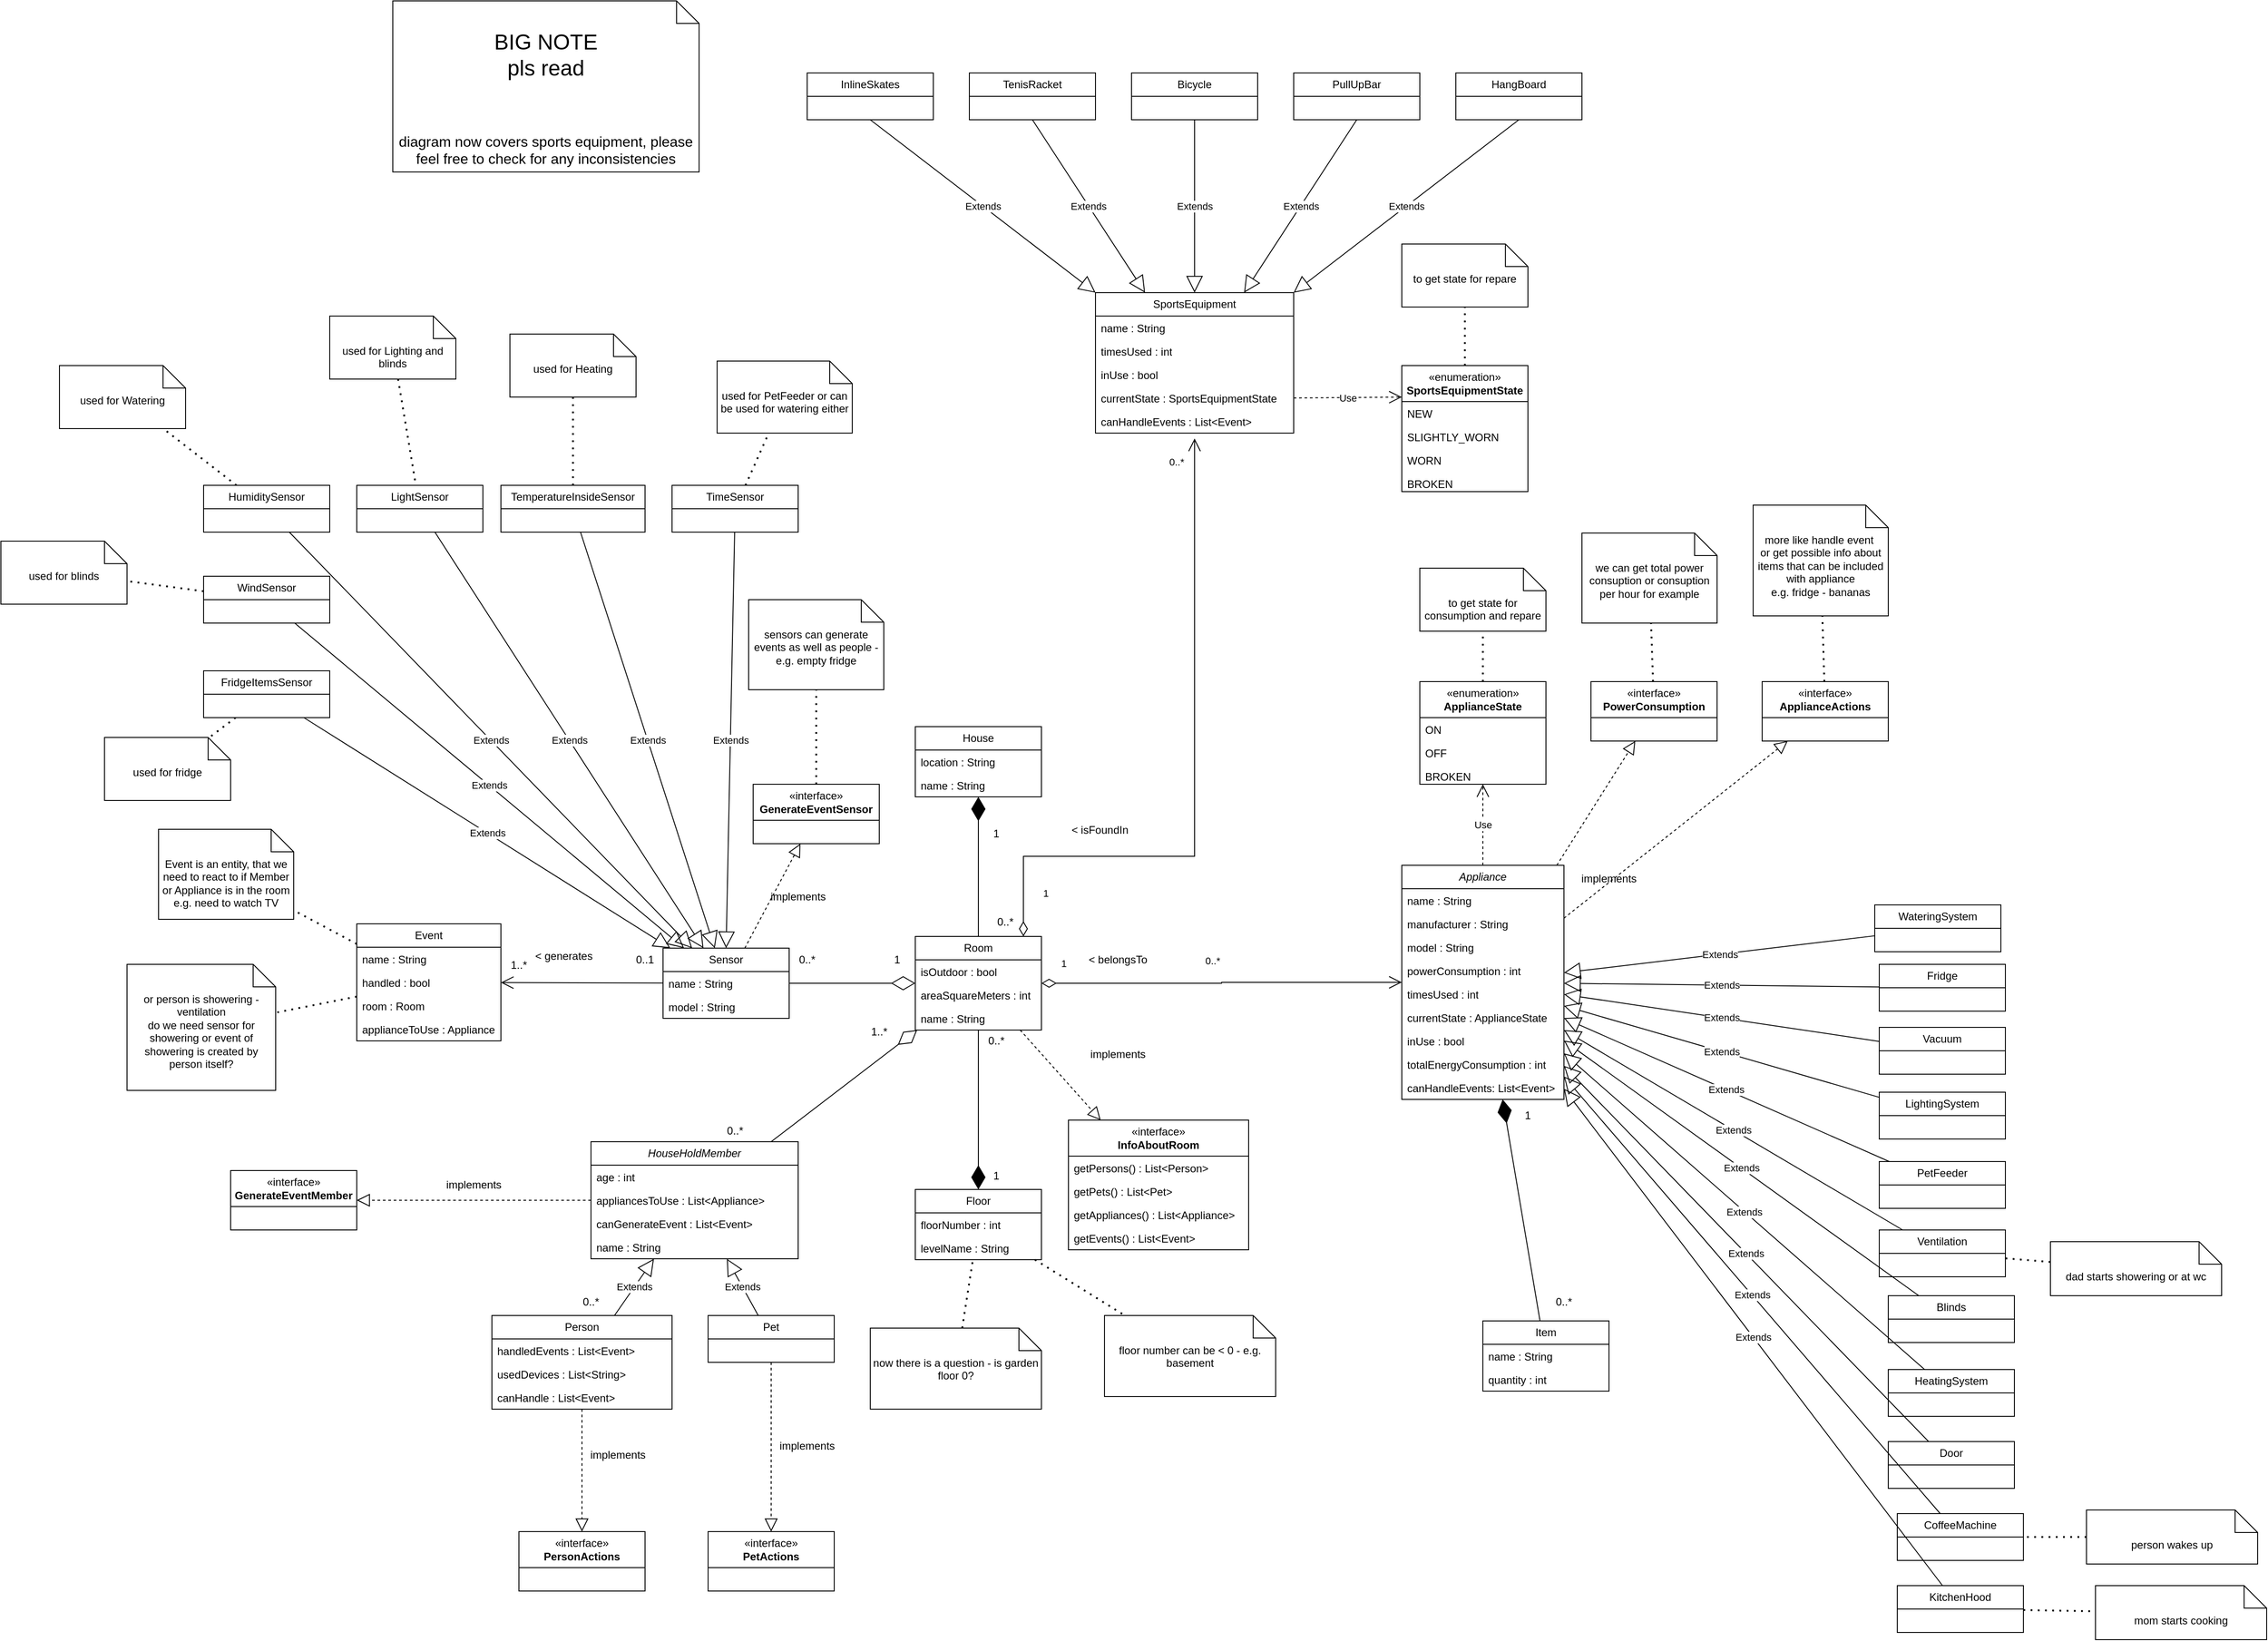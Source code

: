 <mxfile version="28.2.8">
  <diagram name="Page-1" id="9f46799a-70d6-7492-0946-bef42562c5a5">
    <mxGraphModel dx="2564" dy="1560" grid="1" gridSize="10" guides="1" tooltips="1" connect="1" arrows="1" fold="1" page="1" pageScale="1" pageWidth="1100" pageHeight="850" background="none" math="0" shadow="0">
      <root>
        <mxCell id="0" />
        <mxCell id="1" parent="0" />
        <mxCell id="Gm1SaMZMDXmlQUtWmcQF-1" value="&lt;i&gt;Appliance&lt;/i&gt;" style="swimlane;fontStyle=0;childLayout=stackLayout;horizontal=1;startSize=26;fillColor=none;horizontalStack=0;resizeParent=1;resizeParentMax=0;resizeLast=0;collapsible=1;marginBottom=0;whiteSpace=wrap;html=1;" parent="1" vertex="1">
          <mxGeometry x="660" y="230" width="180" height="260" as="geometry" />
        </mxCell>
        <mxCell id="Gm1SaMZMDXmlQUtWmcQF-2" value="name : String" style="text;strokeColor=none;fillColor=none;align=left;verticalAlign=top;spacingLeft=4;spacingRight=4;overflow=hidden;rotatable=0;points=[[0,0.5],[1,0.5]];portConstraint=eastwest;whiteSpace=wrap;html=1;" parent="Gm1SaMZMDXmlQUtWmcQF-1" vertex="1">
          <mxGeometry y="26" width="180" height="26" as="geometry" />
        </mxCell>
        <mxCell id="Gm1SaMZMDXmlQUtWmcQF-3" value="manufacturer : String" style="text;strokeColor=none;fillColor=none;align=left;verticalAlign=top;spacingLeft=4;spacingRight=4;overflow=hidden;rotatable=0;points=[[0,0.5],[1,0.5]];portConstraint=eastwest;whiteSpace=wrap;html=1;" parent="Gm1SaMZMDXmlQUtWmcQF-1" vertex="1">
          <mxGeometry y="52" width="180" height="26" as="geometry" />
        </mxCell>
        <mxCell id="Gm1SaMZMDXmlQUtWmcQF-6" value="model : String" style="text;strokeColor=none;fillColor=none;align=left;verticalAlign=top;spacingLeft=4;spacingRight=4;overflow=hidden;rotatable=0;points=[[0,0.5],[1,0.5]];portConstraint=eastwest;whiteSpace=wrap;html=1;" parent="Gm1SaMZMDXmlQUtWmcQF-1" vertex="1">
          <mxGeometry y="78" width="180" height="26" as="geometry" />
        </mxCell>
        <mxCell id="Gm1SaMZMDXmlQUtWmcQF-4" value="powerConsumption : int" style="text;strokeColor=none;fillColor=none;align=left;verticalAlign=top;spacingLeft=4;spacingRight=4;overflow=hidden;rotatable=0;points=[[0,0.5],[1,0.5]];portConstraint=eastwest;whiteSpace=wrap;html=1;" parent="Gm1SaMZMDXmlQUtWmcQF-1" vertex="1">
          <mxGeometry y="104" width="180" height="26" as="geometry" />
        </mxCell>
        <mxCell id="Gm1SaMZMDXmlQUtWmcQF-92" value="timesUsed : int" style="text;strokeColor=none;fillColor=none;align=left;verticalAlign=top;spacingLeft=4;spacingRight=4;overflow=hidden;rotatable=0;points=[[0,0.5],[1,0.5]];portConstraint=eastwest;whiteSpace=wrap;html=1;" parent="Gm1SaMZMDXmlQUtWmcQF-1" vertex="1">
          <mxGeometry y="130" width="180" height="26" as="geometry" />
        </mxCell>
        <mxCell id="Gm1SaMZMDXmlQUtWmcQF-158" value="currentState : ApplianceState" style="text;strokeColor=none;fillColor=none;align=left;verticalAlign=top;spacingLeft=4;spacingRight=4;overflow=hidden;rotatable=0;points=[[0,0.5],[1,0.5]];portConstraint=eastwest;whiteSpace=wrap;html=1;" parent="Gm1SaMZMDXmlQUtWmcQF-1" vertex="1">
          <mxGeometry y="156" width="180" height="26" as="geometry" />
        </mxCell>
        <mxCell id="Gm1SaMZMDXmlQUtWmcQF-164" value="inUse : bool" style="text;strokeColor=none;fillColor=none;align=left;verticalAlign=top;spacingLeft=4;spacingRight=4;overflow=hidden;rotatable=0;points=[[0,0.5],[1,0.5]];portConstraint=eastwest;whiteSpace=wrap;html=1;" parent="Gm1SaMZMDXmlQUtWmcQF-1" vertex="1">
          <mxGeometry y="182" width="180" height="26" as="geometry" />
        </mxCell>
        <mxCell id="Gm1SaMZMDXmlQUtWmcQF-175" value="totalEnergyConsumption : int" style="text;strokeColor=none;fillColor=none;align=left;verticalAlign=top;spacingLeft=4;spacingRight=4;overflow=hidden;rotatable=0;points=[[0,0.5],[1,0.5]];portConstraint=eastwest;whiteSpace=wrap;html=1;" parent="Gm1SaMZMDXmlQUtWmcQF-1" vertex="1">
          <mxGeometry y="208" width="180" height="26" as="geometry" />
        </mxCell>
        <mxCell id="Gm1SaMZMDXmlQUtWmcQF-210" value="canHandleEvents: List&amp;lt;Event&amp;gt;" style="text;strokeColor=none;fillColor=none;align=left;verticalAlign=top;spacingLeft=4;spacingRight=4;overflow=hidden;rotatable=0;points=[[0,0.5],[1,0.5]];portConstraint=eastwest;whiteSpace=wrap;html=1;" parent="Gm1SaMZMDXmlQUtWmcQF-1" vertex="1">
          <mxGeometry y="234" width="180" height="26" as="geometry" />
        </mxCell>
        <mxCell id="Gm1SaMZMDXmlQUtWmcQF-8" value="«enumeration»&lt;b&gt;&lt;br&gt;ApplianceState&lt;/b&gt;" style="swimlane;fontStyle=0;childLayout=stackLayout;horizontal=1;startSize=40;fillColor=none;horizontalStack=0;resizeParent=1;resizeParentMax=0;resizeLast=0;collapsible=1;marginBottom=0;whiteSpace=wrap;html=1;" parent="1" vertex="1">
          <mxGeometry x="680" y="26" width="140" height="114" as="geometry" />
        </mxCell>
        <mxCell id="Gm1SaMZMDXmlQUtWmcQF-9" value="ON" style="text;strokeColor=none;fillColor=none;align=left;verticalAlign=top;spacingLeft=4;spacingRight=4;overflow=hidden;rotatable=0;points=[[0,0.5],[1,0.5]];portConstraint=eastwest;whiteSpace=wrap;html=1;" parent="Gm1SaMZMDXmlQUtWmcQF-8" vertex="1">
          <mxGeometry y="40" width="140" height="26" as="geometry" />
        </mxCell>
        <mxCell id="Gm1SaMZMDXmlQUtWmcQF-10" value="OFF" style="text;strokeColor=none;fillColor=none;align=left;verticalAlign=top;spacingLeft=4;spacingRight=4;overflow=hidden;rotatable=0;points=[[0,0.5],[1,0.5]];portConstraint=eastwest;whiteSpace=wrap;html=1;" parent="Gm1SaMZMDXmlQUtWmcQF-8" vertex="1">
          <mxGeometry y="66" width="140" height="26" as="geometry" />
        </mxCell>
        <mxCell id="Gm1SaMZMDXmlQUtWmcQF-11" value="BROKEN&lt;div&gt;&lt;br&gt;&lt;/div&gt;" style="text;strokeColor=none;fillColor=none;align=left;verticalAlign=top;spacingLeft=4;spacingRight=4;overflow=hidden;rotatable=0;points=[[0,0.5],[1,0.5]];portConstraint=eastwest;whiteSpace=wrap;html=1;" parent="Gm1SaMZMDXmlQUtWmcQF-8" vertex="1">
          <mxGeometry y="92" width="140" height="22" as="geometry" />
        </mxCell>
        <mxCell id="Gm1SaMZMDXmlQUtWmcQF-12" value="Use" style="endArrow=open;endSize=12;dashed=1;html=1;rounded=0;" parent="1" source="Gm1SaMZMDXmlQUtWmcQF-1" target="Gm1SaMZMDXmlQUtWmcQF-8" edge="1">
          <mxGeometry width="160" relative="1" as="geometry">
            <mxPoint x="650" y="202.5" as="sourcePoint" />
            <mxPoint x="810" y="202.5" as="targetPoint" />
          </mxGeometry>
        </mxCell>
        <mxCell id="Gm1SaMZMDXmlQUtWmcQF-13" value="Room" style="swimlane;fontStyle=0;childLayout=stackLayout;horizontal=1;startSize=26;fillColor=none;horizontalStack=0;resizeParent=1;resizeParentMax=0;resizeLast=0;collapsible=1;marginBottom=0;whiteSpace=wrap;html=1;" parent="1" vertex="1">
          <mxGeometry x="120" y="309" width="140" height="104" as="geometry" />
        </mxCell>
        <mxCell id="Gm1SaMZMDXmlQUtWmcQF-14" value="isOutdoor : bool" style="text;strokeColor=none;fillColor=none;align=left;verticalAlign=top;spacingLeft=4;spacingRight=4;overflow=hidden;rotatable=0;points=[[0,0.5],[1,0.5]];portConstraint=eastwest;whiteSpace=wrap;html=1;" parent="Gm1SaMZMDXmlQUtWmcQF-13" vertex="1">
          <mxGeometry y="26" width="140" height="26" as="geometry" />
        </mxCell>
        <mxCell id="Gm1SaMZMDXmlQUtWmcQF-15" value="areaSquareMeters : int" style="text;strokeColor=none;fillColor=none;align=left;verticalAlign=top;spacingLeft=4;spacingRight=4;overflow=hidden;rotatable=0;points=[[0,0.5],[1,0.5]];portConstraint=eastwest;whiteSpace=wrap;html=1;" parent="Gm1SaMZMDXmlQUtWmcQF-13" vertex="1">
          <mxGeometry y="52" width="140" height="26" as="geometry" />
        </mxCell>
        <mxCell id="Gm1SaMZMDXmlQUtWmcQF-16" value="name : String" style="text;strokeColor=none;fillColor=none;align=left;verticalAlign=top;spacingLeft=4;spacingRight=4;overflow=hidden;rotatable=0;points=[[0,0.5],[1,0.5]];portConstraint=eastwest;whiteSpace=wrap;html=1;" parent="Gm1SaMZMDXmlQUtWmcQF-13" vertex="1">
          <mxGeometry y="78" width="140" height="26" as="geometry" />
        </mxCell>
        <mxCell id="Gm1SaMZMDXmlQUtWmcQF-23" value="1" style="endArrow=open;html=1;endSize=12;startArrow=diamondThin;startSize=14;startFill=0;edgeStyle=orthogonalEdgeStyle;align=left;verticalAlign=bottom;rounded=0;" parent="1" source="Gm1SaMZMDXmlQUtWmcQF-13" target="Gm1SaMZMDXmlQUtWmcQF-1" edge="1">
          <mxGeometry x="-0.9" y="13" relative="1" as="geometry">
            <mxPoint x="280" y="352.5" as="sourcePoint" />
            <mxPoint x="440" y="352.5" as="targetPoint" />
            <mxPoint as="offset" />
          </mxGeometry>
        </mxCell>
        <mxCell id="Gm1SaMZMDXmlQUtWmcQF-24" value="&lt;span style=&quot;font-size: 11px; text-wrap-mode: nowrap; background-color: rgb(255, 255, 255);&quot;&gt;0..*&lt;/span&gt;" style="text;whiteSpace=wrap;html=1;" parent="1" vertex="1">
          <mxGeometry x="440" y="322" width="40" height="40" as="geometry" />
        </mxCell>
        <mxCell id="Gm1SaMZMDXmlQUtWmcQF-25" value="&amp;lt; belongsTo" style="text;html=1;whiteSpace=wrap;strokeColor=none;fillColor=none;align=center;verticalAlign=middle;rounded=0;" parent="1" vertex="1">
          <mxGeometry x="310" y="320" width="70" height="30" as="geometry" />
        </mxCell>
        <mxCell id="Gm1SaMZMDXmlQUtWmcQF-28" value="Floor" style="swimlane;fontStyle=0;childLayout=stackLayout;horizontal=1;startSize=26;fillColor=none;horizontalStack=0;resizeParent=1;resizeParentMax=0;resizeLast=0;collapsible=1;marginBottom=0;whiteSpace=wrap;html=1;" parent="1" vertex="1">
          <mxGeometry x="120" y="590" width="140" height="78" as="geometry" />
        </mxCell>
        <mxCell id="Gm1SaMZMDXmlQUtWmcQF-29" value="floorNumber : int" style="text;strokeColor=none;fillColor=none;align=left;verticalAlign=top;spacingLeft=4;spacingRight=4;overflow=hidden;rotatable=0;points=[[0,0.5],[1,0.5]];portConstraint=eastwest;whiteSpace=wrap;html=1;" parent="Gm1SaMZMDXmlQUtWmcQF-28" vertex="1">
          <mxGeometry y="26" width="140" height="26" as="geometry" />
        </mxCell>
        <mxCell id="Gm1SaMZMDXmlQUtWmcQF-30" value="levelName : String" style="text;strokeColor=none;fillColor=none;align=left;verticalAlign=top;spacingLeft=4;spacingRight=4;overflow=hidden;rotatable=0;points=[[0,0.5],[1,0.5]];portConstraint=eastwest;whiteSpace=wrap;html=1;" parent="Gm1SaMZMDXmlQUtWmcQF-28" vertex="1">
          <mxGeometry y="52" width="140" height="26" as="geometry" />
        </mxCell>
        <mxCell id="Gm1SaMZMDXmlQUtWmcQF-33" value="" style="endArrow=diamondThin;endFill=1;endSize=24;html=1;rounded=0;" parent="1" source="Gm1SaMZMDXmlQUtWmcQF-13" target="Gm1SaMZMDXmlQUtWmcQF-28" edge="1">
          <mxGeometry width="160" relative="1" as="geometry">
            <mxPoint x="80" y="510" as="sourcePoint" />
            <mxPoint x="240" y="510" as="targetPoint" />
          </mxGeometry>
        </mxCell>
        <mxCell id="Gm1SaMZMDXmlQUtWmcQF-34" value="now there is a question - is garden floor 0?" style="shape=note2;boundedLbl=1;whiteSpace=wrap;html=1;size=25;verticalAlign=top;align=center;" parent="1" vertex="1">
          <mxGeometry x="70" y="744" width="190" height="90" as="geometry" />
        </mxCell>
        <mxCell id="Gm1SaMZMDXmlQUtWmcQF-35" value="1" style="text;html=1;whiteSpace=wrap;strokeColor=none;fillColor=none;align=center;verticalAlign=middle;rounded=0;" parent="1" vertex="1">
          <mxGeometry x="180" y="560" width="60" height="30" as="geometry" />
        </mxCell>
        <mxCell id="Gm1SaMZMDXmlQUtWmcQF-36" value="0..*" style="text;html=1;whiteSpace=wrap;strokeColor=none;fillColor=none;align=center;verticalAlign=middle;rounded=0;" parent="1" vertex="1">
          <mxGeometry x="180" y="410" width="60" height="30" as="geometry" />
        </mxCell>
        <mxCell id="Gm1SaMZMDXmlQUtWmcQF-37" value="&lt;i&gt;HouseHoldMember&lt;/i&gt;" style="swimlane;fontStyle=0;childLayout=stackLayout;horizontal=1;startSize=26;fillColor=none;horizontalStack=0;resizeParent=1;resizeParentMax=0;resizeLast=0;collapsible=1;marginBottom=0;whiteSpace=wrap;html=1;" parent="1" vertex="1">
          <mxGeometry x="-240" y="537" width="230" height="130" as="geometry" />
        </mxCell>
        <mxCell id="Gm1SaMZMDXmlQUtWmcQF-38" value="age : int" style="text;strokeColor=none;fillColor=none;align=left;verticalAlign=top;spacingLeft=4;spacingRight=4;overflow=hidden;rotatable=0;points=[[0,0.5],[1,0.5]];portConstraint=eastwest;whiteSpace=wrap;html=1;" parent="Gm1SaMZMDXmlQUtWmcQF-37" vertex="1">
          <mxGeometry y="26" width="230" height="26" as="geometry" />
        </mxCell>
        <mxCell id="Gm1SaMZMDXmlQUtWmcQF-177" value="appliancesToUse : List&amp;lt;Appliance&amp;gt;" style="text;strokeColor=none;fillColor=none;align=left;verticalAlign=top;spacingLeft=4;spacingRight=4;overflow=hidden;rotatable=0;points=[[0,0.5],[1,0.5]];portConstraint=eastwest;whiteSpace=wrap;html=1;" parent="Gm1SaMZMDXmlQUtWmcQF-37" vertex="1">
          <mxGeometry y="52" width="230" height="26" as="geometry" />
        </mxCell>
        <mxCell id="Gm1SaMZMDXmlQUtWmcQF-189" value="canGenerateEvent : List&amp;lt;Event&amp;gt;" style="text;strokeColor=none;fillColor=none;align=left;verticalAlign=top;spacingLeft=4;spacingRight=4;overflow=hidden;rotatable=0;points=[[0,0.5],[1,0.5]];portConstraint=eastwest;whiteSpace=wrap;html=1;" parent="Gm1SaMZMDXmlQUtWmcQF-37" vertex="1">
          <mxGeometry y="78" width="230" height="26" as="geometry" />
        </mxCell>
        <mxCell id="Gm1SaMZMDXmlQUtWmcQF-199" value="name : String" style="text;strokeColor=none;fillColor=none;align=left;verticalAlign=top;spacingLeft=4;spacingRight=4;overflow=hidden;rotatable=0;points=[[0,0.5],[1,0.5]];portConstraint=eastwest;whiteSpace=wrap;html=1;" parent="Gm1SaMZMDXmlQUtWmcQF-37" vertex="1">
          <mxGeometry y="104" width="230" height="26" as="geometry" />
        </mxCell>
        <mxCell id="Gm1SaMZMDXmlQUtWmcQF-46" value="floor number can be &amp;lt; 0 - e.g. basement" style="shape=note2;boundedLbl=1;whiteSpace=wrap;html=1;size=25;verticalAlign=top;align=center;" parent="1" vertex="1">
          <mxGeometry x="330" y="730" width="190" height="90" as="geometry" />
        </mxCell>
        <mxCell id="Gm1SaMZMDXmlQUtWmcQF-79" value="House" style="swimlane;fontStyle=0;childLayout=stackLayout;horizontal=1;startSize=26;fillColor=none;horizontalStack=0;resizeParent=1;resizeParentMax=0;resizeLast=0;collapsible=1;marginBottom=0;whiteSpace=wrap;html=1;" parent="1" vertex="1">
          <mxGeometry x="120" y="76" width="140" height="78" as="geometry" />
        </mxCell>
        <mxCell id="Gm1SaMZMDXmlQUtWmcQF-80" value="location : String" style="text;strokeColor=none;fillColor=none;align=left;verticalAlign=top;spacingLeft=4;spacingRight=4;overflow=hidden;rotatable=0;points=[[0,0.5],[1,0.5]];portConstraint=eastwest;whiteSpace=wrap;html=1;" parent="Gm1SaMZMDXmlQUtWmcQF-79" vertex="1">
          <mxGeometry y="26" width="140" height="26" as="geometry" />
        </mxCell>
        <mxCell id="Gm1SaMZMDXmlQUtWmcQF-81" value="name : String" style="text;strokeColor=none;fillColor=none;align=left;verticalAlign=top;spacingLeft=4;spacingRight=4;overflow=hidden;rotatable=0;points=[[0,0.5],[1,0.5]];portConstraint=eastwest;whiteSpace=wrap;html=1;" parent="Gm1SaMZMDXmlQUtWmcQF-79" vertex="1">
          <mxGeometry y="52" width="140" height="26" as="geometry" />
        </mxCell>
        <mxCell id="Gm1SaMZMDXmlQUtWmcQF-83" value="" style="endArrow=diamondThin;endFill=1;endSize=24;html=1;rounded=0;" parent="1" source="Gm1SaMZMDXmlQUtWmcQF-13" target="Gm1SaMZMDXmlQUtWmcQF-79" edge="1">
          <mxGeometry width="160" relative="1" as="geometry">
            <mxPoint x="-80" y="210" as="sourcePoint" />
            <mxPoint x="80" y="210" as="targetPoint" />
          </mxGeometry>
        </mxCell>
        <mxCell id="Gm1SaMZMDXmlQUtWmcQF-84" value="1" style="text;html=1;whiteSpace=wrap;strokeColor=none;fillColor=none;align=center;verticalAlign=middle;rounded=0;" parent="1" vertex="1">
          <mxGeometry x="180" y="180" width="60" height="30" as="geometry" />
        </mxCell>
        <mxCell id="Gm1SaMZMDXmlQUtWmcQF-85" value="0..*" style="text;html=1;whiteSpace=wrap;strokeColor=none;fillColor=none;align=center;verticalAlign=middle;rounded=0;" parent="1" vertex="1">
          <mxGeometry x="190" y="278" width="60" height="30" as="geometry" />
        </mxCell>
        <mxCell id="Gm1SaMZMDXmlQUtWmcQF-88" value="Sensor" style="swimlane;fontStyle=0;childLayout=stackLayout;horizontal=1;startSize=26;fillColor=none;horizontalStack=0;resizeParent=1;resizeParentMax=0;resizeLast=0;collapsible=1;marginBottom=0;whiteSpace=wrap;html=1;" parent="1" vertex="1">
          <mxGeometry x="-160" y="322" width="140" height="78" as="geometry" />
        </mxCell>
        <mxCell id="Gm1SaMZMDXmlQUtWmcQF-89" value="name : String" style="text;strokeColor=none;fillColor=none;align=left;verticalAlign=top;spacingLeft=4;spacingRight=4;overflow=hidden;rotatable=0;points=[[0,0.5],[1,0.5]];portConstraint=eastwest;whiteSpace=wrap;html=1;" parent="Gm1SaMZMDXmlQUtWmcQF-88" vertex="1">
          <mxGeometry y="26" width="140" height="26" as="geometry" />
        </mxCell>
        <mxCell id="Gm1SaMZMDXmlQUtWmcQF-90" value="model : String" style="text;strokeColor=none;fillColor=none;align=left;verticalAlign=top;spacingLeft=4;spacingRight=4;overflow=hidden;rotatable=0;points=[[0,0.5],[1,0.5]];portConstraint=eastwest;whiteSpace=wrap;html=1;" parent="Gm1SaMZMDXmlQUtWmcQF-88" vertex="1">
          <mxGeometry y="52" width="140" height="26" as="geometry" />
        </mxCell>
        <mxCell id="Gm1SaMZMDXmlQUtWmcQF-95" value="" style="endArrow=diamondThin;endFill=0;endSize=24;html=1;rounded=0;" parent="1" source="Gm1SaMZMDXmlQUtWmcQF-88" target="Gm1SaMZMDXmlQUtWmcQF-13" edge="1">
          <mxGeometry width="160" relative="1" as="geometry">
            <mxPoint x="-70" y="352.5" as="sourcePoint" />
            <mxPoint x="90" y="352.5" as="targetPoint" />
          </mxGeometry>
        </mxCell>
        <mxCell id="Gm1SaMZMDXmlQUtWmcQF-96" value="0..*" style="text;html=1;whiteSpace=wrap;strokeColor=none;fillColor=none;align=center;verticalAlign=middle;rounded=0;" parent="1" vertex="1">
          <mxGeometry x="-30" y="320" width="60" height="30" as="geometry" />
        </mxCell>
        <mxCell id="Gm1SaMZMDXmlQUtWmcQF-98" value="1" style="text;html=1;whiteSpace=wrap;strokeColor=none;fillColor=none;align=center;verticalAlign=middle;rounded=0;" parent="1" vertex="1">
          <mxGeometry x="70" y="320" width="60" height="30" as="geometry" />
        </mxCell>
        <mxCell id="Gm1SaMZMDXmlQUtWmcQF-99" value="Event" style="swimlane;fontStyle=0;childLayout=stackLayout;horizontal=1;startSize=26;fillColor=none;horizontalStack=0;resizeParent=1;resizeParentMax=0;resizeLast=0;collapsible=1;marginBottom=0;whiteSpace=wrap;html=1;" parent="1" vertex="1">
          <mxGeometry x="-500" y="295" width="160" height="130" as="geometry" />
        </mxCell>
        <mxCell id="Gm1SaMZMDXmlQUtWmcQF-165" value="name : String" style="text;strokeColor=none;fillColor=none;align=left;verticalAlign=top;spacingLeft=4;spacingRight=4;overflow=hidden;rotatable=0;points=[[0,0.5],[1,0.5]];portConstraint=eastwest;whiteSpace=wrap;html=1;" parent="Gm1SaMZMDXmlQUtWmcQF-99" vertex="1">
          <mxGeometry y="26" width="160" height="26" as="geometry" />
        </mxCell>
        <mxCell id="Gm1SaMZMDXmlQUtWmcQF-100" value="handled : bool" style="text;strokeColor=none;fillColor=none;align=left;verticalAlign=top;spacingLeft=4;spacingRight=4;overflow=hidden;rotatable=0;points=[[0,0.5],[1,0.5]];portConstraint=eastwest;whiteSpace=wrap;html=1;" parent="Gm1SaMZMDXmlQUtWmcQF-99" vertex="1">
          <mxGeometry y="52" width="160" height="26" as="geometry" />
        </mxCell>
        <mxCell id="Gm1SaMZMDXmlQUtWmcQF-215" value="room : Room" style="text;strokeColor=none;fillColor=none;align=left;verticalAlign=top;spacingLeft=4;spacingRight=4;overflow=hidden;rotatable=0;points=[[0,0.5],[1,0.5]];portConstraint=eastwest;whiteSpace=wrap;html=1;" parent="Gm1SaMZMDXmlQUtWmcQF-99" vertex="1">
          <mxGeometry y="78" width="160" height="26" as="geometry" />
        </mxCell>
        <mxCell id="NX4kfmj4bYCO-L7I60A3-1" value="applianceToUse : Appliance" style="text;strokeColor=none;fillColor=none;align=left;verticalAlign=top;spacingLeft=4;spacingRight=4;overflow=hidden;rotatable=0;points=[[0,0.5],[1,0.5]];portConstraint=eastwest;whiteSpace=wrap;html=1;" vertex="1" parent="Gm1SaMZMDXmlQUtWmcQF-99">
          <mxGeometry y="104" width="160" height="26" as="geometry" />
        </mxCell>
        <mxCell id="Gm1SaMZMDXmlQUtWmcQF-103" value="" style="endArrow=open;endFill=1;endSize=12;html=1;rounded=0;" parent="1" source="Gm1SaMZMDXmlQUtWmcQF-88" target="Gm1SaMZMDXmlQUtWmcQF-99" edge="1">
          <mxGeometry width="160" relative="1" as="geometry">
            <mxPoint x="-200" y="460" as="sourcePoint" />
            <mxPoint x="-40" y="460" as="targetPoint" />
          </mxGeometry>
        </mxCell>
        <mxCell id="Gm1SaMZMDXmlQUtWmcQF-104" value="&amp;lt; generates" style="text;html=1;whiteSpace=wrap;strokeColor=none;fillColor=none;align=center;verticalAlign=middle;rounded=0;" parent="1" vertex="1">
          <mxGeometry x="-310" y="316" width="80" height="30" as="geometry" />
        </mxCell>
        <mxCell id="Gm1SaMZMDXmlQUtWmcQF-105" value="0..1" style="text;html=1;whiteSpace=wrap;strokeColor=none;fillColor=none;align=center;verticalAlign=middle;rounded=0;" parent="1" vertex="1">
          <mxGeometry x="-210" y="320" width="60" height="30" as="geometry" />
        </mxCell>
        <mxCell id="Gm1SaMZMDXmlQUtWmcQF-106" value="1..*" style="text;html=1;whiteSpace=wrap;strokeColor=none;fillColor=none;align=center;verticalAlign=middle;rounded=0;" parent="1" vertex="1">
          <mxGeometry x="-350" y="326" width="60" height="30" as="geometry" />
        </mxCell>
        <mxCell id="Gm1SaMZMDXmlQUtWmcQF-107" value="«interface»&lt;br&gt;&lt;b&gt;ApplianceActions&lt;/b&gt;" style="swimlane;fontStyle=0;childLayout=stackLayout;horizontal=1;startSize=40;fillColor=none;horizontalStack=0;resizeParent=1;resizeParentMax=0;resizeLast=0;collapsible=1;marginBottom=0;whiteSpace=wrap;html=1;" parent="1" vertex="1">
          <mxGeometry x="1060" y="26" width="140" height="66" as="geometry" />
        </mxCell>
        <mxCell id="Gm1SaMZMDXmlQUtWmcQF-111" value="" style="endArrow=block;dashed=1;endFill=0;endSize=12;html=1;rounded=0;" parent="1" source="Gm1SaMZMDXmlQUtWmcQF-1" target="Gm1SaMZMDXmlQUtWmcQF-107" edge="1">
          <mxGeometry width="160" relative="1" as="geometry">
            <mxPoint x="950" y="480" as="sourcePoint" />
            <mxPoint x="1110" y="480" as="targetPoint" />
          </mxGeometry>
        </mxCell>
        <mxCell id="Gm1SaMZMDXmlQUtWmcQF-113" value="" style="endArrow=diamondThin;endFill=0;endSize=24;html=1;rounded=0;" parent="1" source="Gm1SaMZMDXmlQUtWmcQF-37" target="Gm1SaMZMDXmlQUtWmcQF-13" edge="1">
          <mxGeometry width="160" relative="1" as="geometry">
            <mxPoint x="-100" y="460" as="sourcePoint" />
            <mxPoint x="60" y="460" as="targetPoint" />
          </mxGeometry>
        </mxCell>
        <mxCell id="Gm1SaMZMDXmlQUtWmcQF-114" value="1..*" style="text;html=1;whiteSpace=wrap;strokeColor=none;fillColor=none;align=center;verticalAlign=middle;rounded=0;" parent="1" vertex="1">
          <mxGeometry x="50" y="400" width="60" height="30" as="geometry" />
        </mxCell>
        <mxCell id="Gm1SaMZMDXmlQUtWmcQF-115" value="0..*" style="text;html=1;whiteSpace=wrap;strokeColor=none;fillColor=none;align=center;verticalAlign=middle;rounded=0;" parent="1" vertex="1">
          <mxGeometry x="-110" y="510" width="60" height="30" as="geometry" />
        </mxCell>
        <mxCell id="Gm1SaMZMDXmlQUtWmcQF-116" value="Extends" style="endArrow=block;endSize=16;endFill=0;html=1;rounded=0;" parent="1" source="Gm1SaMZMDXmlQUtWmcQF-119" target="Gm1SaMZMDXmlQUtWmcQF-37" edge="1">
          <mxGeometry width="160" relative="1" as="geometry">
            <mxPoint x="-390" y="720" as="sourcePoint" />
            <mxPoint x="-280" y="680" as="targetPoint" />
          </mxGeometry>
        </mxCell>
        <mxCell id="Gm1SaMZMDXmlQUtWmcQF-119" value="Person" style="swimlane;fontStyle=0;childLayout=stackLayout;horizontal=1;startSize=26;fillColor=none;horizontalStack=0;resizeParent=1;resizeParentMax=0;resizeLast=0;collapsible=1;marginBottom=0;whiteSpace=wrap;html=1;" parent="1" vertex="1">
          <mxGeometry x="-350" y="730" width="200" height="104" as="geometry" />
        </mxCell>
        <mxCell id="Gm1SaMZMDXmlQUtWmcQF-120" value="handledEvents : List&amp;lt;Event&amp;gt;" style="text;strokeColor=none;fillColor=none;align=left;verticalAlign=top;spacingLeft=4;spacingRight=4;overflow=hidden;rotatable=0;points=[[0,0.5],[1,0.5]];portConstraint=eastwest;whiteSpace=wrap;html=1;" parent="Gm1SaMZMDXmlQUtWmcQF-119" vertex="1">
          <mxGeometry y="26" width="200" height="26" as="geometry" />
        </mxCell>
        <mxCell id="Gm1SaMZMDXmlQUtWmcQF-121" value="usedDevices : List&amp;lt;String&amp;gt;" style="text;strokeColor=none;fillColor=none;align=left;verticalAlign=top;spacingLeft=4;spacingRight=4;overflow=hidden;rotatable=0;points=[[0,0.5],[1,0.5]];portConstraint=eastwest;whiteSpace=wrap;html=1;" parent="Gm1SaMZMDXmlQUtWmcQF-119" vertex="1">
          <mxGeometry y="52" width="200" height="26" as="geometry" />
        </mxCell>
        <mxCell id="Gm1SaMZMDXmlQUtWmcQF-188" value="canHandle : List&amp;lt;Event&amp;gt;" style="text;strokeColor=none;fillColor=none;align=left;verticalAlign=top;spacingLeft=4;spacingRight=4;overflow=hidden;rotatable=0;points=[[0,0.5],[1,0.5]];portConstraint=eastwest;whiteSpace=wrap;html=1;" parent="Gm1SaMZMDXmlQUtWmcQF-119" vertex="1">
          <mxGeometry y="78" width="200" height="26" as="geometry" />
        </mxCell>
        <mxCell id="Gm1SaMZMDXmlQUtWmcQF-123" value="Pet" style="swimlane;fontStyle=0;childLayout=stackLayout;horizontal=1;startSize=26;fillColor=none;horizontalStack=0;resizeParent=1;resizeParentMax=0;resizeLast=0;collapsible=1;marginBottom=0;whiteSpace=wrap;html=1;" parent="1" vertex="1">
          <mxGeometry x="-110" y="730" width="140" height="52" as="geometry" />
        </mxCell>
        <mxCell id="Gm1SaMZMDXmlQUtWmcQF-127" value="Extends" style="endArrow=block;endSize=16;endFill=0;html=1;rounded=0;" parent="1" source="Gm1SaMZMDXmlQUtWmcQF-123" target="Gm1SaMZMDXmlQUtWmcQF-37" edge="1">
          <mxGeometry width="160" relative="1" as="geometry">
            <mxPoint x="170" y="869" as="sourcePoint" />
            <mxPoint x="361" y="740" as="targetPoint" />
          </mxGeometry>
        </mxCell>
        <mxCell id="Gm1SaMZMDXmlQUtWmcQF-128" value="WindSensor" style="swimlane;fontStyle=0;childLayout=stackLayout;horizontal=1;startSize=26;fillColor=none;horizontalStack=0;resizeParent=1;resizeParentMax=0;resizeLast=0;collapsible=1;marginBottom=0;whiteSpace=wrap;html=1;" parent="1" vertex="1">
          <mxGeometry x="-670" y="-91" width="140" height="52" as="geometry" />
        </mxCell>
        <mxCell id="Gm1SaMZMDXmlQUtWmcQF-132" value="LightSensor" style="swimlane;fontStyle=0;childLayout=stackLayout;horizontal=1;startSize=26;fillColor=none;horizontalStack=0;resizeParent=1;resizeParentMax=0;resizeLast=0;collapsible=1;marginBottom=0;whiteSpace=wrap;html=1;" parent="1" vertex="1">
          <mxGeometry x="-500" y="-192" width="140" height="52" as="geometry" />
        </mxCell>
        <mxCell id="Gm1SaMZMDXmlQUtWmcQF-133" value="TemperatureInsideSensor" style="swimlane;fontStyle=0;childLayout=stackLayout;horizontal=1;startSize=26;fillColor=none;horizontalStack=0;resizeParent=1;resizeParentMax=0;resizeLast=0;collapsible=1;marginBottom=0;whiteSpace=wrap;html=1;" parent="1" vertex="1">
          <mxGeometry x="-340" y="-192" width="160" height="52" as="geometry" />
        </mxCell>
        <mxCell id="Gm1SaMZMDXmlQUtWmcQF-134" value="FridgeItemsSensor" style="swimlane;fontStyle=0;childLayout=stackLayout;horizontal=1;startSize=26;fillColor=none;horizontalStack=0;resizeParent=1;resizeParentMax=0;resizeLast=0;collapsible=1;marginBottom=0;whiteSpace=wrap;html=1;" parent="1" vertex="1">
          <mxGeometry x="-670" y="14" width="140" height="52" as="geometry" />
        </mxCell>
        <mxCell id="Gm1SaMZMDXmlQUtWmcQF-136" value="Extends" style="endArrow=block;endSize=16;endFill=0;html=1;rounded=0;" parent="1" source="Gm1SaMZMDXmlQUtWmcQF-133" target="Gm1SaMZMDXmlQUtWmcQF-88" edge="1">
          <mxGeometry width="160" relative="1" as="geometry">
            <mxPoint x="-90" y="20" as="sourcePoint" />
            <mxPoint x="70" y="20" as="targetPoint" />
          </mxGeometry>
        </mxCell>
        <mxCell id="Gm1SaMZMDXmlQUtWmcQF-137" value="Extends" style="endArrow=block;endSize=16;endFill=0;html=1;rounded=0;" parent="1" source="Gm1SaMZMDXmlQUtWmcQF-132" target="Gm1SaMZMDXmlQUtWmcQF-88" edge="1">
          <mxGeometry width="160" relative="1" as="geometry">
            <mxPoint x="-230" y="110" as="sourcePoint" />
            <mxPoint x="-140" y="458" as="targetPoint" />
          </mxGeometry>
        </mxCell>
        <mxCell id="Gm1SaMZMDXmlQUtWmcQF-138" value="Extends" style="endArrow=block;endSize=16;endFill=0;html=1;rounded=0;" parent="1" source="Gm1SaMZMDXmlQUtWmcQF-128" target="Gm1SaMZMDXmlQUtWmcQF-88" edge="1">
          <mxGeometry width="160" relative="1" as="geometry">
            <mxPoint x="-280" y="250" as="sourcePoint" />
            <mxPoint x="-190" y="598" as="targetPoint" />
          </mxGeometry>
        </mxCell>
        <mxCell id="Gm1SaMZMDXmlQUtWmcQF-139" value="Extends" style="endArrow=block;endSize=16;endFill=0;html=1;rounded=0;" parent="1" source="Gm1SaMZMDXmlQUtWmcQF-134" target="Gm1SaMZMDXmlQUtWmcQF-88" edge="1">
          <mxGeometry width="160" relative="1" as="geometry">
            <mxPoint x="-300" y="270" as="sourcePoint" />
            <mxPoint x="-210" y="618" as="targetPoint" />
          </mxGeometry>
        </mxCell>
        <mxCell id="Gm1SaMZMDXmlQUtWmcQF-152" value="«interface»&lt;br&gt;&lt;b&gt;PowerConsumption&lt;/b&gt;" style="swimlane;fontStyle=0;childLayout=stackLayout;horizontal=1;startSize=40;fillColor=none;horizontalStack=0;resizeParent=1;resizeParentMax=0;resizeLast=0;collapsible=1;marginBottom=0;whiteSpace=wrap;html=1;" parent="1" vertex="1">
          <mxGeometry x="870" y="26" width="140" height="66" as="geometry" />
        </mxCell>
        <mxCell id="Gm1SaMZMDXmlQUtWmcQF-153" value="" style="endArrow=block;dashed=1;endFill=0;endSize=12;html=1;rounded=0;" parent="1" source="Gm1SaMZMDXmlQUtWmcQF-1" target="Gm1SaMZMDXmlQUtWmcQF-152" edge="1">
          <mxGeometry width="160" relative="1" as="geometry">
            <mxPoint x="990" y="420" as="sourcePoint" />
            <mxPoint x="1090" y="532" as="targetPoint" />
          </mxGeometry>
        </mxCell>
        <mxCell id="Gm1SaMZMDXmlQUtWmcQF-157" value="0..*" style="text;html=1;whiteSpace=wrap;strokeColor=none;fillColor=none;align=center;verticalAlign=middle;rounded=0;" parent="1" vertex="1">
          <mxGeometry x="-270" y="700" width="60" height="30" as="geometry" />
        </mxCell>
        <mxCell id="Gm1SaMZMDXmlQUtWmcQF-178" value="Vacuum" style="swimlane;fontStyle=0;childLayout=stackLayout;horizontal=1;startSize=26;fillColor=none;horizontalStack=0;resizeParent=1;resizeParentMax=0;resizeLast=0;collapsible=1;marginBottom=0;whiteSpace=wrap;html=1;" parent="1" vertex="1">
          <mxGeometry x="1190" y="410" width="140" height="52" as="geometry" />
        </mxCell>
        <mxCell id="Gm1SaMZMDXmlQUtWmcQF-179" value="WateringSystem" style="swimlane;fontStyle=0;childLayout=stackLayout;horizontal=1;startSize=26;fillColor=none;horizontalStack=0;resizeParent=1;resizeParentMax=0;resizeLast=0;collapsible=1;marginBottom=0;whiteSpace=wrap;html=1;" parent="1" vertex="1">
          <mxGeometry x="1185" y="274" width="140" height="52" as="geometry" />
        </mxCell>
        <mxCell id="Gm1SaMZMDXmlQUtWmcQF-180" value="implements" style="text;html=1;whiteSpace=wrap;strokeColor=none;fillColor=none;align=center;verticalAlign=middle;rounded=0;" parent="1" vertex="1">
          <mxGeometry x="860" y="230" width="60" height="30" as="geometry" />
        </mxCell>
        <mxCell id="Gm1SaMZMDXmlQUtWmcQF-185" value="«interface»&lt;br&gt;&lt;b&gt;PersonActions&lt;/b&gt;" style="swimlane;fontStyle=0;childLayout=stackLayout;horizontal=1;startSize=40;fillColor=none;horizontalStack=0;resizeParent=1;resizeParentMax=0;resizeLast=0;collapsible=1;marginBottom=0;whiteSpace=wrap;html=1;" parent="1" vertex="1">
          <mxGeometry x="-320" y="970" width="140" height="66" as="geometry" />
        </mxCell>
        <mxCell id="Gm1SaMZMDXmlQUtWmcQF-187" value="implements" style="text;html=1;whiteSpace=wrap;strokeColor=none;fillColor=none;align=center;verticalAlign=middle;rounded=0;" parent="1" vertex="1">
          <mxGeometry x="-240" y="870" width="60" height="30" as="geometry" />
        </mxCell>
        <mxCell id="Gm1SaMZMDXmlQUtWmcQF-190" value="«interface»&lt;br&gt;&lt;b&gt;GenerateEventMember&lt;/b&gt;" style="swimlane;fontStyle=0;childLayout=stackLayout;horizontal=1;startSize=40;fillColor=none;horizontalStack=0;resizeParent=1;resizeParentMax=0;resizeLast=0;collapsible=1;marginBottom=0;whiteSpace=wrap;html=1;" parent="1" vertex="1">
          <mxGeometry x="-640" y="569" width="140" height="66" as="geometry" />
        </mxCell>
        <mxCell id="Gm1SaMZMDXmlQUtWmcQF-191" value="" style="endArrow=block;dashed=1;endFill=0;endSize=12;html=1;rounded=0;" parent="1" source="Gm1SaMZMDXmlQUtWmcQF-37" target="Gm1SaMZMDXmlQUtWmcQF-190" edge="1">
          <mxGeometry width="160" relative="1" as="geometry">
            <mxPoint x="-520" y="860" as="sourcePoint" />
            <mxPoint x="-520" y="996" as="targetPoint" />
          </mxGeometry>
        </mxCell>
        <mxCell id="Gm1SaMZMDXmlQUtWmcQF-192" value="implements" style="text;html=1;whiteSpace=wrap;strokeColor=none;fillColor=none;align=center;verticalAlign=middle;rounded=0;" parent="1" vertex="1">
          <mxGeometry x="-400" y="570" width="60" height="30" as="geometry" />
        </mxCell>
        <mxCell id="Gm1SaMZMDXmlQUtWmcQF-194" value="«interface»&lt;br&gt;&lt;b&gt;GenerateEventSensor&lt;/b&gt;" style="swimlane;fontStyle=0;childLayout=stackLayout;horizontal=1;startSize=40;fillColor=none;horizontalStack=0;resizeParent=1;resizeParentMax=0;resizeLast=0;collapsible=1;marginBottom=0;whiteSpace=wrap;html=1;" parent="1" vertex="1">
          <mxGeometry x="-60" y="140" width="140" height="66" as="geometry" />
        </mxCell>
        <mxCell id="Gm1SaMZMDXmlQUtWmcQF-195" value="" style="endArrow=block;dashed=1;endFill=0;endSize=12;html=1;rounded=0;" parent="1" source="Gm1SaMZMDXmlQUtWmcQF-88" target="Gm1SaMZMDXmlQUtWmcQF-194" edge="1">
          <mxGeometry width="160" relative="1" as="geometry">
            <mxPoint x="-20" y="460" as="sourcePoint" />
            <mxPoint x="-280" y="460" as="targetPoint" />
          </mxGeometry>
        </mxCell>
        <mxCell id="Gm1SaMZMDXmlQUtWmcQF-196" value="implements" style="text;html=1;whiteSpace=wrap;strokeColor=none;fillColor=none;align=center;verticalAlign=middle;rounded=0;" parent="1" vertex="1">
          <mxGeometry x="-40" y="250" width="60" height="30" as="geometry" />
        </mxCell>
        <mxCell id="Gm1SaMZMDXmlQUtWmcQF-197" value="«interface»&lt;br&gt;&lt;b&gt;PetActions&lt;/b&gt;" style="swimlane;fontStyle=0;childLayout=stackLayout;horizontal=1;startSize=40;fillColor=none;horizontalStack=0;resizeParent=1;resizeParentMax=0;resizeLast=0;collapsible=1;marginBottom=0;whiteSpace=wrap;html=1;" parent="1" vertex="1">
          <mxGeometry x="-110" y="970" width="140" height="66" as="geometry" />
        </mxCell>
        <mxCell id="Gm1SaMZMDXmlQUtWmcQF-198" value="" style="endArrow=block;dashed=1;endFill=0;endSize=12;html=1;rounded=0;" parent="1" source="Gm1SaMZMDXmlQUtWmcQF-123" target="Gm1SaMZMDXmlQUtWmcQF-197" edge="1">
          <mxGeometry width="160" relative="1" as="geometry">
            <mxPoint x="70" y="820" as="sourcePoint" />
            <mxPoint x="70" y="956" as="targetPoint" />
          </mxGeometry>
        </mxCell>
        <mxCell id="Gm1SaMZMDXmlQUtWmcQF-200" value="«interface»&lt;br&gt;&lt;b&gt;InfoAboutRoom&lt;/b&gt;" style="swimlane;fontStyle=0;childLayout=stackLayout;horizontal=1;startSize=40;fillColor=none;horizontalStack=0;resizeParent=1;resizeParentMax=0;resizeLast=0;collapsible=1;marginBottom=0;whiteSpace=wrap;html=1;" parent="1" vertex="1">
          <mxGeometry x="290" y="513" width="200" height="144" as="geometry" />
        </mxCell>
        <mxCell id="Gm1SaMZMDXmlQUtWmcQF-201" value="getPersons() : List&amp;lt;Person&amp;gt;" style="text;strokeColor=none;fillColor=none;align=left;verticalAlign=top;spacingLeft=4;spacingRight=4;overflow=hidden;rotatable=0;points=[[0,0.5],[1,0.5]];portConstraint=eastwest;whiteSpace=wrap;html=1;" parent="Gm1SaMZMDXmlQUtWmcQF-200" vertex="1">
          <mxGeometry y="40" width="200" height="26" as="geometry" />
        </mxCell>
        <mxCell id="Gm1SaMZMDXmlQUtWmcQF-202" value="getPets() : List&amp;lt;Pet&amp;gt;" style="text;strokeColor=none;fillColor=none;align=left;verticalAlign=top;spacingLeft=4;spacingRight=4;overflow=hidden;rotatable=0;points=[[0,0.5],[1,0.5]];portConstraint=eastwest;whiteSpace=wrap;html=1;" parent="Gm1SaMZMDXmlQUtWmcQF-200" vertex="1">
          <mxGeometry y="66" width="200" height="26" as="geometry" />
        </mxCell>
        <mxCell id="Gm1SaMZMDXmlQUtWmcQF-203" value="getAppliances() : List&amp;lt;Appliance&amp;gt;" style="text;strokeColor=none;fillColor=none;align=left;verticalAlign=top;spacingLeft=4;spacingRight=4;overflow=hidden;rotatable=0;points=[[0,0.5],[1,0.5]];portConstraint=eastwest;whiteSpace=wrap;html=1;" parent="Gm1SaMZMDXmlQUtWmcQF-200" vertex="1">
          <mxGeometry y="92" width="200" height="26" as="geometry" />
        </mxCell>
        <mxCell id="Gm1SaMZMDXmlQUtWmcQF-207" value="getEvents() : List&amp;lt;Event&amp;gt;" style="text;strokeColor=none;fillColor=none;align=left;verticalAlign=top;spacingLeft=4;spacingRight=4;overflow=hidden;rotatable=0;points=[[0,0.5],[1,0.5]];portConstraint=eastwest;whiteSpace=wrap;html=1;" parent="Gm1SaMZMDXmlQUtWmcQF-200" vertex="1">
          <mxGeometry y="118" width="200" height="26" as="geometry" />
        </mxCell>
        <mxCell id="Gm1SaMZMDXmlQUtWmcQF-204" value="" style="endArrow=block;dashed=1;endFill=0;endSize=12;html=1;rounded=0;" parent="1" source="Gm1SaMZMDXmlQUtWmcQF-13" target="Gm1SaMZMDXmlQUtWmcQF-200" edge="1">
          <mxGeometry width="160" relative="1" as="geometry">
            <mxPoint x="430" y="910" as="sourcePoint" />
            <mxPoint x="430" y="1088" as="targetPoint" />
          </mxGeometry>
        </mxCell>
        <mxCell id="Gm1SaMZMDXmlQUtWmcQF-205" value="implements" style="text;html=1;whiteSpace=wrap;strokeColor=none;fillColor=none;align=center;verticalAlign=middle;rounded=0;" parent="1" vertex="1">
          <mxGeometry x="-30" y="860" width="60" height="30" as="geometry" />
        </mxCell>
        <mxCell id="Gm1SaMZMDXmlQUtWmcQF-206" value="implements" style="text;html=1;whiteSpace=wrap;strokeColor=none;fillColor=none;align=center;verticalAlign=middle;rounded=0;" parent="1" vertex="1">
          <mxGeometry x="315" y="425" width="60" height="30" as="geometry" />
        </mxCell>
        <mxCell id="Gm1SaMZMDXmlQUtWmcQF-209" value="more like handle event&amp;nbsp;&lt;div&gt;or get possible info about items that can be included with appliance&lt;/div&gt;&lt;div&gt;e.g. fridge - bananas&lt;/div&gt;" style="shape=note2;boundedLbl=1;whiteSpace=wrap;html=1;size=25;verticalAlign=top;align=center;" parent="1" vertex="1">
          <mxGeometry x="1050" y="-170" width="150" height="123" as="geometry" />
        </mxCell>
        <mxCell id="Gm1SaMZMDXmlQUtWmcQF-211" value="" style="endArrow=none;dashed=1;html=1;dashPattern=1 3;strokeWidth=2;rounded=0;" parent="1" source="Gm1SaMZMDXmlQUtWmcQF-107" target="Gm1SaMZMDXmlQUtWmcQF-209" edge="1">
          <mxGeometry width="50" height="50" relative="1" as="geometry">
            <mxPoint x="900" y="390" as="sourcePoint" />
            <mxPoint x="950" y="340" as="targetPoint" />
          </mxGeometry>
        </mxCell>
        <mxCell id="Gm1SaMZMDXmlQUtWmcQF-212" value="" style="endArrow=none;dashed=1;html=1;dashPattern=1 3;strokeWidth=2;rounded=0;" parent="1" source="Gm1SaMZMDXmlQUtWmcQF-28" target="Gm1SaMZMDXmlQUtWmcQF-46" edge="1">
          <mxGeometry width="50" height="50" relative="1" as="geometry">
            <mxPoint x="710" y="620" as="sourcePoint" />
            <mxPoint x="760" y="570" as="targetPoint" />
          </mxGeometry>
        </mxCell>
        <mxCell id="Gm1SaMZMDXmlQUtWmcQF-214" value="" style="endArrow=none;dashed=1;html=1;dashPattern=1 3;strokeWidth=2;rounded=0;" parent="1" source="Gm1SaMZMDXmlQUtWmcQF-34" target="Gm1SaMZMDXmlQUtWmcQF-28" edge="1">
          <mxGeometry width="50" height="50" relative="1" as="geometry">
            <mxPoint x="380" y="940" as="sourcePoint" />
            <mxPoint x="430" y="890" as="targetPoint" />
          </mxGeometry>
        </mxCell>
        <mxCell id="Gm1SaMZMDXmlQUtWmcQF-216" value="" style="endArrow=block;dashed=1;endFill=0;endSize=12;html=1;rounded=0;" parent="1" source="Gm1SaMZMDXmlQUtWmcQF-119" target="Gm1SaMZMDXmlQUtWmcQF-185" edge="1">
          <mxGeometry width="160" relative="1" as="geometry">
            <mxPoint x="-510" y="950" as="sourcePoint" />
            <mxPoint x="-510" y="1138" as="targetPoint" />
          </mxGeometry>
        </mxCell>
        <mxCell id="Gm1SaMZMDXmlQUtWmcQF-217" value="to get state for consumption and repare" style="shape=note2;boundedLbl=1;whiteSpace=wrap;html=1;size=25;verticalAlign=top;align=center;" parent="1" vertex="1">
          <mxGeometry x="680" y="-100" width="140" height="70" as="geometry" />
        </mxCell>
        <mxCell id="Gm1SaMZMDXmlQUtWmcQF-218" value="" style="endArrow=none;dashed=1;html=1;dashPattern=1 3;strokeWidth=2;rounded=0;" parent="1" source="Gm1SaMZMDXmlQUtWmcQF-8" target="Gm1SaMZMDXmlQUtWmcQF-217" edge="1">
          <mxGeometry width="50" height="50" relative="1" as="geometry">
            <mxPoint x="710" y="49" as="sourcePoint" />
            <mxPoint x="810" y="30" as="targetPoint" />
          </mxGeometry>
        </mxCell>
        <mxCell id="Gm1SaMZMDXmlQUtWmcQF-220" value="sensors can generate events as well as people - e.g. empty fridge" style="shape=note2;boundedLbl=1;whiteSpace=wrap;html=1;size=25;verticalAlign=top;align=center;" parent="1" vertex="1">
          <mxGeometry x="-65" y="-65" width="150" height="100" as="geometry" />
        </mxCell>
        <mxCell id="Gm1SaMZMDXmlQUtWmcQF-221" value="" style="endArrow=none;dashed=1;html=1;dashPattern=1 3;strokeWidth=2;rounded=0;" parent="1" source="Gm1SaMZMDXmlQUtWmcQF-194" target="Gm1SaMZMDXmlQUtWmcQF-220" edge="1">
          <mxGeometry width="50" height="50" relative="1" as="geometry">
            <mxPoint x="465" y="50" as="sourcePoint" />
            <mxPoint x="400" y="-20" as="targetPoint" />
          </mxGeometry>
        </mxCell>
        <mxCell id="Gm1SaMZMDXmlQUtWmcQF-222" value="Event is an entity, that we need to react to if Member or Appliance is in the room&lt;div&gt;e.g. need to watch TV&lt;/div&gt;" style="shape=note2;boundedLbl=1;whiteSpace=wrap;html=1;size=25;verticalAlign=top;align=center;" parent="1" vertex="1">
          <mxGeometry x="-720" y="190" width="150" height="100" as="geometry" />
        </mxCell>
        <mxCell id="Gm1SaMZMDXmlQUtWmcQF-223" value="" style="endArrow=none;dashed=1;html=1;dashPattern=1 3;strokeWidth=2;rounded=0;" parent="1" source="Gm1SaMZMDXmlQUtWmcQF-99" target="Gm1SaMZMDXmlQUtWmcQF-222" edge="1">
          <mxGeometry width="50" height="50" relative="1" as="geometry">
            <mxPoint x="-345" y="580" as="sourcePoint" />
            <mxPoint x="-410" y="510" as="targetPoint" />
          </mxGeometry>
        </mxCell>
        <mxCell id="Gm1SaMZMDXmlQUtWmcQF-224" value="HumiditySensor" style="swimlane;fontStyle=0;childLayout=stackLayout;horizontal=1;startSize=26;fillColor=none;horizontalStack=0;resizeParent=1;resizeParentMax=0;resizeLast=0;collapsible=1;marginBottom=0;whiteSpace=wrap;html=1;" parent="1" vertex="1">
          <mxGeometry x="-670" y="-192" width="140" height="52" as="geometry" />
        </mxCell>
        <mxCell id="Gm1SaMZMDXmlQUtWmcQF-225" value="Extends" style="endArrow=block;endSize=16;endFill=0;html=1;rounded=0;" parent="1" source="Gm1SaMZMDXmlQUtWmcQF-224" target="Gm1SaMZMDXmlQUtWmcQF-88" edge="1">
          <mxGeometry width="160" relative="1" as="geometry">
            <mxPoint x="-710" y="70" as="sourcePoint" />
            <mxPoint x="-464" y="260" as="targetPoint" />
          </mxGeometry>
        </mxCell>
        <mxCell id="Gm1SaMZMDXmlQUtWmcQF-226" value="LightingSystem" style="swimlane;fontStyle=0;childLayout=stackLayout;horizontal=1;startSize=26;fillColor=none;horizontalStack=0;resizeParent=1;resizeParentMax=0;resizeLast=0;collapsible=1;marginBottom=0;whiteSpace=wrap;html=1;" parent="1" vertex="1">
          <mxGeometry x="1190" y="482" width="140" height="52" as="geometry" />
        </mxCell>
        <mxCell id="Gm1SaMZMDXmlQUtWmcQF-227" value="HeatingSystem" style="swimlane;fontStyle=0;childLayout=stackLayout;horizontal=1;startSize=26;fillColor=none;horizontalStack=0;resizeParent=1;resizeParentMax=0;resizeLast=0;collapsible=1;marginBottom=0;whiteSpace=wrap;html=1;" parent="1" vertex="1">
          <mxGeometry x="1200" y="790" width="140" height="52" as="geometry" />
        </mxCell>
        <mxCell id="Gm1SaMZMDXmlQUtWmcQF-228" value="Blinds" style="swimlane;fontStyle=0;childLayout=stackLayout;horizontal=1;startSize=26;fillColor=none;horizontalStack=0;resizeParent=1;resizeParentMax=0;resizeLast=0;collapsible=1;marginBottom=0;whiteSpace=wrap;html=1;" parent="1" vertex="1">
          <mxGeometry x="1200" y="708" width="140" height="52" as="geometry" />
        </mxCell>
        <mxCell id="Gm1SaMZMDXmlQUtWmcQF-229" value="" style="endArrow=diamondThin;endFill=1;endSize=24;html=1;rounded=0;" parent="1" source="Gm1SaMZMDXmlQUtWmcQF-230" target="Gm1SaMZMDXmlQUtWmcQF-1" edge="1">
          <mxGeometry width="160" relative="1" as="geometry">
            <mxPoint x="920" y="611" as="sourcePoint" />
            <mxPoint x="920" y="456" as="targetPoint" />
          </mxGeometry>
        </mxCell>
        <mxCell id="Gm1SaMZMDXmlQUtWmcQF-230" value="Item" style="swimlane;fontStyle=0;childLayout=stackLayout;horizontal=1;startSize=26;fillColor=none;horizontalStack=0;resizeParent=1;resizeParentMax=0;resizeLast=0;collapsible=1;marginBottom=0;whiteSpace=wrap;html=1;" parent="1" vertex="1">
          <mxGeometry x="750" y="736" width="140" height="78" as="geometry" />
        </mxCell>
        <mxCell id="Gm1SaMZMDXmlQUtWmcQF-231" value="name : String" style="text;strokeColor=none;fillColor=none;align=left;verticalAlign=top;spacingLeft=4;spacingRight=4;overflow=hidden;rotatable=0;points=[[0,0.5],[1,0.5]];portConstraint=eastwest;whiteSpace=wrap;html=1;" parent="Gm1SaMZMDXmlQUtWmcQF-230" vertex="1">
          <mxGeometry y="26" width="140" height="26" as="geometry" />
        </mxCell>
        <mxCell id="Gm1SaMZMDXmlQUtWmcQF-232" value="quantity : int" style="text;strokeColor=none;fillColor=none;align=left;verticalAlign=top;spacingLeft=4;spacingRight=4;overflow=hidden;rotatable=0;points=[[0,0.5],[1,0.5]];portConstraint=eastwest;whiteSpace=wrap;html=1;" parent="Gm1SaMZMDXmlQUtWmcQF-230" vertex="1">
          <mxGeometry y="52" width="140" height="26" as="geometry" />
        </mxCell>
        <mxCell id="Gm1SaMZMDXmlQUtWmcQF-234" value="0..*" style="text;html=1;whiteSpace=wrap;strokeColor=none;fillColor=none;align=center;verticalAlign=middle;rounded=0;" parent="1" vertex="1">
          <mxGeometry x="810" y="700" width="60" height="30" as="geometry" />
        </mxCell>
        <mxCell id="Gm1SaMZMDXmlQUtWmcQF-235" value="1" style="text;html=1;whiteSpace=wrap;strokeColor=none;fillColor=none;align=center;verticalAlign=middle;rounded=0;" parent="1" vertex="1">
          <mxGeometry x="770" y="493" width="60" height="30" as="geometry" />
        </mxCell>
        <mxCell id="Gm1SaMZMDXmlQUtWmcQF-236" value="Fridge" style="swimlane;fontStyle=0;childLayout=stackLayout;horizontal=1;startSize=26;fillColor=none;horizontalStack=0;resizeParent=1;resizeParentMax=0;resizeLast=0;collapsible=1;marginBottom=0;whiteSpace=wrap;html=1;" parent="1" vertex="1">
          <mxGeometry x="1190" y="340" width="140" height="52" as="geometry" />
        </mxCell>
        <mxCell id="Gm1SaMZMDXmlQUtWmcQF-238" value="TimeSensor" style="swimlane;fontStyle=0;childLayout=stackLayout;horizontal=1;startSize=26;fillColor=none;horizontalStack=0;resizeParent=1;resizeParentMax=0;resizeLast=0;collapsible=1;marginBottom=0;whiteSpace=wrap;html=1;" parent="1" vertex="1">
          <mxGeometry x="-150" y="-192" width="140" height="52" as="geometry" />
        </mxCell>
        <mxCell id="Gm1SaMZMDXmlQUtWmcQF-242" value="Extends" style="endArrow=block;endSize=16;endFill=0;html=1;rounded=0;entryX=0.5;entryY=0;entryDx=0;entryDy=0;" parent="1" source="Gm1SaMZMDXmlQUtWmcQF-238" target="Gm1SaMZMDXmlQUtWmcQF-88" edge="1">
          <mxGeometry width="160" relative="1" as="geometry">
            <mxPoint x="-70" y="80" as="sourcePoint" />
            <mxPoint x="23" y="450" as="targetPoint" />
          </mxGeometry>
        </mxCell>
        <mxCell id="Gm1SaMZMDXmlQUtWmcQF-243" value="PetFeeder" style="swimlane;fontStyle=0;childLayout=stackLayout;horizontal=1;startSize=26;fillColor=none;horizontalStack=0;resizeParent=1;resizeParentMax=0;resizeLast=0;collapsible=1;marginBottom=0;whiteSpace=wrap;html=1;" parent="1" vertex="1">
          <mxGeometry x="1190" y="559" width="140" height="52" as="geometry" />
        </mxCell>
        <mxCell id="Gm1SaMZMDXmlQUtWmcQF-244" value="used for PetFeeder or can be used for watering either" style="shape=note2;boundedLbl=1;whiteSpace=wrap;html=1;size=25;verticalAlign=top;align=center;" parent="1" vertex="1">
          <mxGeometry x="-100" y="-330" width="150" height="80" as="geometry" />
        </mxCell>
        <mxCell id="Gm1SaMZMDXmlQUtWmcQF-245" value="used for Heating" style="shape=note2;boundedLbl=1;whiteSpace=wrap;html=1;size=25;verticalAlign=top;align=center;" parent="1" vertex="1">
          <mxGeometry x="-330" y="-360" width="140" height="70" as="geometry" />
        </mxCell>
        <mxCell id="Gm1SaMZMDXmlQUtWmcQF-246" value="used for Lighting and blinds" style="shape=note2;boundedLbl=1;whiteSpace=wrap;html=1;size=25;verticalAlign=top;align=center;" parent="1" vertex="1">
          <mxGeometry x="-530" y="-380" width="140" height="70" as="geometry" />
        </mxCell>
        <mxCell id="Gm1SaMZMDXmlQUtWmcQF-247" value="used for Watering" style="shape=note2;boundedLbl=1;whiteSpace=wrap;html=1;size=25;verticalAlign=top;align=center;" parent="1" vertex="1">
          <mxGeometry x="-830" y="-325" width="140" height="70" as="geometry" />
        </mxCell>
        <mxCell id="Gm1SaMZMDXmlQUtWmcQF-248" value="used for blinds" style="shape=note2;boundedLbl=1;whiteSpace=wrap;html=1;size=25;verticalAlign=top;align=center;" parent="1" vertex="1">
          <mxGeometry x="-895" y="-130" width="140" height="70" as="geometry" />
        </mxCell>
        <mxCell id="Gm1SaMZMDXmlQUtWmcQF-249" value="used for fridge" style="shape=note2;boundedLbl=1;whiteSpace=wrap;html=1;size=25;verticalAlign=top;align=center;" parent="1" vertex="1">
          <mxGeometry x="-780" y="88" width="140" height="70" as="geometry" />
        </mxCell>
        <mxCell id="Gm1SaMZMDXmlQUtWmcQF-250" value="" style="endArrow=none;dashed=1;html=1;dashPattern=1 3;strokeWidth=2;rounded=0;" parent="1" source="Gm1SaMZMDXmlQUtWmcQF-238" target="Gm1SaMZMDXmlQUtWmcQF-244" edge="1">
          <mxGeometry width="50" height="50" relative="1" as="geometry">
            <mxPoint x="235" y="-140" as="sourcePoint" />
            <mxPoint x="170" y="-210" as="targetPoint" />
          </mxGeometry>
        </mxCell>
        <mxCell id="Gm1SaMZMDXmlQUtWmcQF-251" value="" style="endArrow=none;dashed=1;html=1;dashPattern=1 3;strokeWidth=2;rounded=0;" parent="1" source="Gm1SaMZMDXmlQUtWmcQF-133" target="Gm1SaMZMDXmlQUtWmcQF-245" edge="1">
          <mxGeometry width="50" height="50" relative="1" as="geometry">
            <mxPoint x="-235" y="-250" as="sourcePoint" />
            <mxPoint x="-300" y="-320" as="targetPoint" />
          </mxGeometry>
        </mxCell>
        <mxCell id="Gm1SaMZMDXmlQUtWmcQF-252" value="" style="endArrow=none;dashed=1;html=1;dashPattern=1 3;strokeWidth=2;rounded=0;" parent="1" source="Gm1SaMZMDXmlQUtWmcQF-246" target="Gm1SaMZMDXmlQUtWmcQF-132" edge="1">
          <mxGeometry width="50" height="50" relative="1" as="geometry">
            <mxPoint x="-415" y="-190" as="sourcePoint" />
            <mxPoint x="-330" as="targetPoint" />
          </mxGeometry>
        </mxCell>
        <mxCell id="Gm1SaMZMDXmlQUtWmcQF-253" value="" style="endArrow=none;dashed=1;html=1;dashPattern=1 3;strokeWidth=2;rounded=0;" parent="1" source="Gm1SaMZMDXmlQUtWmcQF-224" target="Gm1SaMZMDXmlQUtWmcQF-247" edge="1">
          <mxGeometry width="50" height="50" relative="1" as="geometry">
            <mxPoint x="-685" y="-110" as="sourcePoint" />
            <mxPoint x="-750" y="-180" as="targetPoint" />
          </mxGeometry>
        </mxCell>
        <mxCell id="Gm1SaMZMDXmlQUtWmcQF-254" value="" style="endArrow=none;dashed=1;html=1;dashPattern=1 3;strokeWidth=2;rounded=0;" parent="1" source="Gm1SaMZMDXmlQUtWmcQF-128" target="Gm1SaMZMDXmlQUtWmcQF-248" edge="1">
          <mxGeometry width="50" height="50" relative="1" as="geometry">
            <mxPoint x="-805" y="-60" as="sourcePoint" />
            <mxPoint x="-870" y="-130" as="targetPoint" />
          </mxGeometry>
        </mxCell>
        <mxCell id="Gm1SaMZMDXmlQUtWmcQF-255" value="" style="endArrow=none;dashed=1;html=1;dashPattern=1 3;strokeWidth=2;rounded=0;" parent="1" source="Gm1SaMZMDXmlQUtWmcQF-134" target="Gm1SaMZMDXmlQUtWmcQF-249" edge="1">
          <mxGeometry width="50" height="50" relative="1" as="geometry">
            <mxPoint x="-835" y="140" as="sourcePoint" />
            <mxPoint x="-900" y="70" as="targetPoint" />
          </mxGeometry>
        </mxCell>
        <mxCell id="Gm1SaMZMDXmlQUtWmcQF-256" value="we can get total power consuption or consuption per hour for example" style="shape=note2;boundedLbl=1;whiteSpace=wrap;html=1;size=25;verticalAlign=top;align=center;" parent="1" vertex="1">
          <mxGeometry x="860" y="-139" width="150" height="100" as="geometry" />
        </mxCell>
        <mxCell id="Gm1SaMZMDXmlQUtWmcQF-257" value="" style="endArrow=none;dashed=1;html=1;dashPattern=1 3;strokeWidth=2;rounded=0;" parent="1" source="Gm1SaMZMDXmlQUtWmcQF-152" target="Gm1SaMZMDXmlQUtWmcQF-256" edge="1">
          <mxGeometry width="50" height="50" relative="1" as="geometry">
            <mxPoint x="1075" y="100" as="sourcePoint" />
            <mxPoint x="1010" y="30" as="targetPoint" />
          </mxGeometry>
        </mxCell>
        <mxCell id="Gm1SaMZMDXmlQUtWmcQF-258" value="or person is showering - ventilation&lt;div&gt;do we need sensor for showering or event of showering is created by person itself?&lt;/div&gt;" style="shape=note2;boundedLbl=1;whiteSpace=wrap;html=1;size=25;verticalAlign=top;align=center;" parent="1" vertex="1">
          <mxGeometry x="-755" y="340" width="165" height="140" as="geometry" />
        </mxCell>
        <mxCell id="Gm1SaMZMDXmlQUtWmcQF-259" value="" style="endArrow=none;dashed=1;html=1;dashPattern=1 3;strokeWidth=2;rounded=0;" parent="1" source="Gm1SaMZMDXmlQUtWmcQF-99" target="Gm1SaMZMDXmlQUtWmcQF-258" edge="1">
          <mxGeometry width="50" height="50" relative="1" as="geometry">
            <mxPoint x="-450" y="509" as="sourcePoint" />
            <mxPoint x="-520" y="470" as="targetPoint" />
          </mxGeometry>
        </mxCell>
        <mxCell id="Gm1SaMZMDXmlQUtWmcQF-260" value="Ventilation" style="swimlane;fontStyle=0;childLayout=stackLayout;horizontal=1;startSize=26;fillColor=none;horizontalStack=0;resizeParent=1;resizeParentMax=0;resizeLast=0;collapsible=1;marginBottom=0;whiteSpace=wrap;html=1;" parent="1" vertex="1">
          <mxGeometry x="1190" y="635" width="140" height="52" as="geometry" />
        </mxCell>
        <mxCell id="Gm1SaMZMDXmlQUtWmcQF-261" value="Door" style="swimlane;fontStyle=0;childLayout=stackLayout;horizontal=1;startSize=26;fillColor=none;horizontalStack=0;resizeParent=1;resizeParentMax=0;resizeLast=0;collapsible=1;marginBottom=0;whiteSpace=wrap;html=1;" parent="1" vertex="1">
          <mxGeometry x="1200" y="870" width="140" height="52" as="geometry" />
        </mxCell>
        <mxCell id="Gm1SaMZMDXmlQUtWmcQF-262" value="mom starts cooking" style="shape=note2;boundedLbl=1;whiteSpace=wrap;html=1;size=25;verticalAlign=top;align=center;" parent="1" vertex="1">
          <mxGeometry x="1430" y="1030" width="190" height="60" as="geometry" />
        </mxCell>
        <mxCell id="Gm1SaMZMDXmlQUtWmcQF-263" value="dad starts showering or at wc" style="shape=note2;boundedLbl=1;whiteSpace=wrap;html=1;size=25;verticalAlign=top;align=center;" parent="1" vertex="1">
          <mxGeometry x="1380" y="648" width="190" height="60" as="geometry" />
        </mxCell>
        <mxCell id="Gm1SaMZMDXmlQUtWmcQF-264" value="" style="endArrow=none;dashed=1;html=1;dashPattern=1 3;strokeWidth=2;rounded=0;" parent="1" source="Gm1SaMZMDXmlQUtWmcQF-263" target="Gm1SaMZMDXmlQUtWmcQF-260" edge="1">
          <mxGeometry width="50" height="50" relative="1" as="geometry">
            <mxPoint x="1435" y="900" as="sourcePoint" />
            <mxPoint x="1370" y="830" as="targetPoint" />
          </mxGeometry>
        </mxCell>
        <mxCell id="Gm1SaMZMDXmlQUtWmcQF-265" value="KitchenHood" style="swimlane;fontStyle=0;childLayout=stackLayout;horizontal=1;startSize=26;fillColor=none;horizontalStack=0;resizeParent=1;resizeParentMax=0;resizeLast=0;collapsible=1;marginBottom=0;whiteSpace=wrap;html=1;" parent="1" vertex="1">
          <mxGeometry x="1210" y="1030" width="140" height="52" as="geometry" />
        </mxCell>
        <mxCell id="Gm1SaMZMDXmlQUtWmcQF-266" value="" style="endArrow=none;dashed=1;html=1;dashPattern=1 3;strokeWidth=2;rounded=0;" parent="1" source="Gm1SaMZMDXmlQUtWmcQF-265" target="Gm1SaMZMDXmlQUtWmcQF-262" edge="1">
          <mxGeometry width="50" height="50" relative="1" as="geometry">
            <mxPoint x="1490" y="1035" as="sourcePoint" />
            <mxPoint x="1150" y="970" as="targetPoint" />
          </mxGeometry>
        </mxCell>
        <mxCell id="Gm1SaMZMDXmlQUtWmcQF-267" value="CoffeeMachine" style="swimlane;fontStyle=0;childLayout=stackLayout;horizontal=1;startSize=26;fillColor=none;horizontalStack=0;resizeParent=1;resizeParentMax=0;resizeLast=0;collapsible=1;marginBottom=0;whiteSpace=wrap;html=1;" parent="1" vertex="1">
          <mxGeometry x="1210" y="950" width="140" height="52" as="geometry" />
        </mxCell>
        <mxCell id="Gm1SaMZMDXmlQUtWmcQF-268" value="person wakes up" style="shape=note2;boundedLbl=1;whiteSpace=wrap;html=1;size=25;verticalAlign=top;align=center;" parent="1" vertex="1">
          <mxGeometry x="1420" y="946" width="190" height="60" as="geometry" />
        </mxCell>
        <mxCell id="Gm1SaMZMDXmlQUtWmcQF-269" value="" style="endArrow=none;dashed=1;html=1;dashPattern=1 3;strokeWidth=2;rounded=0;" parent="1" source="Gm1SaMZMDXmlQUtWmcQF-268" target="Gm1SaMZMDXmlQUtWmcQF-267" edge="1">
          <mxGeometry width="50" height="50" relative="1" as="geometry">
            <mxPoint x="1490" y="934" as="sourcePoint" />
            <mxPoint x="1380" y="900" as="targetPoint" />
          </mxGeometry>
        </mxCell>
        <mxCell id="Gm1SaMZMDXmlQUtWmcQF-270" value="Extends" style="endArrow=block;endSize=16;endFill=0;html=1;rounded=0;" parent="1" source="Gm1SaMZMDXmlQUtWmcQF-236" target="Gm1SaMZMDXmlQUtWmcQF-1" edge="1">
          <mxGeometry width="160" relative="1" as="geometry">
            <mxPoint x="1460" y="400" as="sourcePoint" />
            <mxPoint x="1553" y="770" as="targetPoint" />
          </mxGeometry>
        </mxCell>
        <mxCell id="Gm1SaMZMDXmlQUtWmcQF-271" value="Extends" style="endArrow=block;endSize=16;endFill=0;html=1;rounded=0;" parent="1" source="Gm1SaMZMDXmlQUtWmcQF-243" target="Gm1SaMZMDXmlQUtWmcQF-1" edge="1">
          <mxGeometry width="160" relative="1" as="geometry">
            <mxPoint x="1000" y="530" as="sourcePoint" />
            <mxPoint x="900" y="510" as="targetPoint" />
          </mxGeometry>
        </mxCell>
        <mxCell id="Gm1SaMZMDXmlQUtWmcQF-272" value="Extends" style="endArrow=block;endSize=16;endFill=0;html=1;rounded=0;" parent="1" source="Gm1SaMZMDXmlQUtWmcQF-179" target="Gm1SaMZMDXmlQUtWmcQF-1" edge="1">
          <mxGeometry width="160" relative="1" as="geometry">
            <mxPoint x="980" y="540" as="sourcePoint" />
            <mxPoint x="880" y="520" as="targetPoint" />
          </mxGeometry>
        </mxCell>
        <mxCell id="Gm1SaMZMDXmlQUtWmcQF-273" value="Extends" style="endArrow=block;endSize=16;endFill=0;html=1;rounded=0;" parent="1" source="Gm1SaMZMDXmlQUtWmcQF-227" target="Gm1SaMZMDXmlQUtWmcQF-1" edge="1">
          <mxGeometry width="160" relative="1" as="geometry">
            <mxPoint x="950" y="570" as="sourcePoint" />
            <mxPoint x="850" y="550" as="targetPoint" />
          </mxGeometry>
        </mxCell>
        <mxCell id="Gm1SaMZMDXmlQUtWmcQF-274" value="Extends" style="endArrow=block;endSize=16;endFill=0;html=1;rounded=0;" parent="1" source="Gm1SaMZMDXmlQUtWmcQF-265" target="Gm1SaMZMDXmlQUtWmcQF-1" edge="1">
          <mxGeometry width="160" relative="1" as="geometry">
            <mxPoint x="990" y="600" as="sourcePoint" />
            <mxPoint x="890" y="580" as="targetPoint" />
          </mxGeometry>
        </mxCell>
        <mxCell id="Gm1SaMZMDXmlQUtWmcQF-275" value="Extends" style="endArrow=block;endSize=16;endFill=0;html=1;rounded=0;" parent="1" source="Gm1SaMZMDXmlQUtWmcQF-261" target="Gm1SaMZMDXmlQUtWmcQF-1" edge="1">
          <mxGeometry width="160" relative="1" as="geometry">
            <mxPoint x="1020" y="570" as="sourcePoint" />
            <mxPoint x="920" y="550" as="targetPoint" />
          </mxGeometry>
        </mxCell>
        <mxCell id="Gm1SaMZMDXmlQUtWmcQF-276" value="Extends" style="endArrow=block;endSize=16;endFill=0;html=1;rounded=0;" parent="1" source="Gm1SaMZMDXmlQUtWmcQF-260" target="Gm1SaMZMDXmlQUtWmcQF-1" edge="1">
          <mxGeometry width="160" relative="1" as="geometry">
            <mxPoint x="1180" y="660" as="sourcePoint" />
            <mxPoint x="1090" y="650" as="targetPoint" />
          </mxGeometry>
        </mxCell>
        <mxCell id="Gm1SaMZMDXmlQUtWmcQF-277" value="Extends" style="endArrow=block;endSize=16;endFill=0;html=1;rounded=0;" parent="1" source="Gm1SaMZMDXmlQUtWmcQF-226" target="Gm1SaMZMDXmlQUtWmcQF-1" edge="1">
          <mxGeometry width="160" relative="1" as="geometry">
            <mxPoint x="1480" y="510" as="sourcePoint" />
            <mxPoint x="1380" y="490" as="targetPoint" />
          </mxGeometry>
        </mxCell>
        <mxCell id="Gm1SaMZMDXmlQUtWmcQF-278" value="Extends" style="endArrow=block;endSize=16;endFill=0;html=1;rounded=0;" parent="1" source="Gm1SaMZMDXmlQUtWmcQF-178" target="Gm1SaMZMDXmlQUtWmcQF-1" edge="1">
          <mxGeometry width="160" relative="1" as="geometry">
            <mxPoint x="1630" y="530" as="sourcePoint" />
            <mxPoint x="1530" y="510" as="targetPoint" />
          </mxGeometry>
        </mxCell>
        <mxCell id="Gm1SaMZMDXmlQUtWmcQF-279" value="Extends" style="endArrow=block;endSize=16;endFill=0;html=1;rounded=0;" parent="1" source="Gm1SaMZMDXmlQUtWmcQF-228" target="Gm1SaMZMDXmlQUtWmcQF-1" edge="1">
          <mxGeometry width="160" relative="1" as="geometry">
            <mxPoint x="1610" y="560" as="sourcePoint" />
            <mxPoint x="1510" y="540" as="targetPoint" />
          </mxGeometry>
        </mxCell>
        <mxCell id="Gm1SaMZMDXmlQUtWmcQF-280" value="Extends" style="endArrow=block;endSize=16;endFill=0;html=1;rounded=0;" parent="1" source="Gm1SaMZMDXmlQUtWmcQF-267" target="Gm1SaMZMDXmlQUtWmcQF-1" edge="1">
          <mxGeometry width="160" relative="1" as="geometry">
            <mxPoint x="1460" y="850" as="sourcePoint" />
            <mxPoint x="1360" y="830" as="targetPoint" />
          </mxGeometry>
        </mxCell>
        <mxCell id="Gm1SaMZMDXmlQUtWmcQF-281" value="&lt;font style=&quot;font-size: 24px;&quot;&gt;BIG NOTE&lt;/font&gt;&lt;div&gt;&lt;font style=&quot;font-size: 24px;&quot;&gt;pls read&lt;/font&gt;&lt;/div&gt;&lt;div&gt;&lt;font style=&quot;font-size: 24px;&quot;&gt;&lt;br&gt;&lt;/font&gt;&lt;/div&gt;&lt;div&gt;&lt;font style=&quot;font-size: 24px;&quot;&gt;&lt;br&gt;&lt;/font&gt;&lt;/div&gt;&lt;div&gt;&lt;font size=&quot;3&quot;&gt;diagram now covers sports equipment, please feel free to check for any inconsistencies&lt;/font&gt;&lt;/div&gt;" style="shape=note2;boundedLbl=1;whiteSpace=wrap;html=1;size=25;verticalAlign=top;align=center;" parent="1" vertex="1">
          <mxGeometry x="-460" y="-730" width="340" height="190" as="geometry" />
        </mxCell>
        <mxCell id="LuNUrD2d9nwo3HQYSyCY-6" value="SportsEquipment" style="swimlane;fontStyle=0;childLayout=stackLayout;horizontal=1;startSize=26;fillColor=none;horizontalStack=0;resizeParent=1;resizeParentMax=0;resizeLast=0;collapsible=1;marginBottom=0;whiteSpace=wrap;html=1;" vertex="1" parent="1">
          <mxGeometry x="320" y="-406" width="220" height="156" as="geometry">
            <mxRectangle x="400" y="-139" width="130" height="30" as="alternateBounds" />
          </mxGeometry>
        </mxCell>
        <mxCell id="LuNUrD2d9nwo3HQYSyCY-7" value="name : String" style="text;strokeColor=none;fillColor=none;align=left;verticalAlign=top;spacingLeft=4;spacingRight=4;overflow=hidden;rotatable=0;points=[[0,0.5],[1,0.5]];portConstraint=eastwest;whiteSpace=wrap;html=1;" vertex="1" parent="LuNUrD2d9nwo3HQYSyCY-6">
          <mxGeometry y="26" width="220" height="26" as="geometry" />
        </mxCell>
        <mxCell id="LuNUrD2d9nwo3HQYSyCY-8" value="timesUsed : int" style="text;strokeColor=none;fillColor=none;align=left;verticalAlign=top;spacingLeft=4;spacingRight=4;overflow=hidden;rotatable=0;points=[[0,0.5],[1,0.5]];portConstraint=eastwest;whiteSpace=wrap;html=1;" vertex="1" parent="LuNUrD2d9nwo3HQYSyCY-6">
          <mxGeometry y="52" width="220" height="26" as="geometry" />
        </mxCell>
        <mxCell id="LuNUrD2d9nwo3HQYSyCY-10" value="inUse : bool" style="text;strokeColor=none;fillColor=none;align=left;verticalAlign=top;spacingLeft=4;spacingRight=4;overflow=hidden;rotatable=0;points=[[0,0.5],[1,0.5]];portConstraint=eastwest;whiteSpace=wrap;html=1;" vertex="1" parent="LuNUrD2d9nwo3HQYSyCY-6">
          <mxGeometry y="78" width="220" height="26" as="geometry" />
        </mxCell>
        <mxCell id="LuNUrD2d9nwo3HQYSyCY-9" value="currentState : SportsEquipmentState" style="text;strokeColor=none;fillColor=none;align=left;verticalAlign=top;spacingLeft=4;spacingRight=4;overflow=hidden;rotatable=0;points=[[0,0.5],[1,0.5]];portConstraint=eastwest;whiteSpace=wrap;html=1;" vertex="1" parent="LuNUrD2d9nwo3HQYSyCY-6">
          <mxGeometry y="104" width="220" height="26" as="geometry" />
        </mxCell>
        <mxCell id="LuNUrD2d9nwo3HQYSyCY-11" value="canHandleEvents : List&amp;lt;Event&amp;gt;" style="text;strokeColor=none;fillColor=none;align=left;verticalAlign=top;spacingLeft=4;spacingRight=4;overflow=hidden;rotatable=0;points=[[0,0.5],[1,0.5]];portConstraint=eastwest;whiteSpace=wrap;html=1;" vertex="1" parent="LuNUrD2d9nwo3HQYSyCY-6">
          <mxGeometry y="130" width="220" height="26" as="geometry" />
        </mxCell>
        <mxCell id="LuNUrD2d9nwo3HQYSyCY-12" value="«enumeration»&lt;br&gt;&lt;b&gt;SportsEquipmentState&lt;/b&gt;" style="swimlane;fontStyle=0;childLayout=stackLayout;horizontal=1;startSize=40;fillColor=none;horizontalStack=0;resizeParent=1;resizeParentMax=0;resizeLast=0;collapsible=1;marginBottom=0;whiteSpace=wrap;html=1;" vertex="1" parent="1">
          <mxGeometry x="660" y="-325" width="140" height="140" as="geometry" />
        </mxCell>
        <mxCell id="LuNUrD2d9nwo3HQYSyCY-13" value="NEW" style="text;strokeColor=none;fillColor=none;align=left;verticalAlign=top;spacingLeft=4;spacingRight=4;overflow=hidden;rotatable=0;points=[[0,0.5],[1,0.5]];portConstraint=eastwest;whiteSpace=wrap;html=1;" vertex="1" parent="LuNUrD2d9nwo3HQYSyCY-12">
          <mxGeometry y="40" width="140" height="26" as="geometry" />
        </mxCell>
        <mxCell id="LuNUrD2d9nwo3HQYSyCY-14" value="SLIGHTLY_WORN" style="text;strokeColor=none;fillColor=none;align=left;verticalAlign=top;spacingLeft=4;spacingRight=4;overflow=hidden;rotatable=0;points=[[0,0.5],[1,0.5]];portConstraint=eastwest;whiteSpace=wrap;html=1;" vertex="1" parent="LuNUrD2d9nwo3HQYSyCY-12">
          <mxGeometry y="66" width="140" height="26" as="geometry" />
        </mxCell>
        <mxCell id="LuNUrD2d9nwo3HQYSyCY-33" value="WORN" style="text;strokeColor=none;fillColor=none;align=left;verticalAlign=top;spacingLeft=4;spacingRight=4;overflow=hidden;rotatable=0;points=[[0,0.5],[1,0.5]];portConstraint=eastwest;whiteSpace=wrap;html=1;" vertex="1" parent="LuNUrD2d9nwo3HQYSyCY-12">
          <mxGeometry y="92" width="140" height="26" as="geometry" />
        </mxCell>
        <mxCell id="LuNUrD2d9nwo3HQYSyCY-15" value="BROKEN&lt;div&gt;&lt;br&gt;&lt;/div&gt;" style="text;strokeColor=none;fillColor=none;align=left;verticalAlign=top;spacingLeft=4;spacingRight=4;overflow=hidden;rotatable=0;points=[[0,0.5],[1,0.5]];portConstraint=eastwest;whiteSpace=wrap;html=1;" vertex="1" parent="LuNUrD2d9nwo3HQYSyCY-12">
          <mxGeometry y="118" width="140" height="22" as="geometry" />
        </mxCell>
        <mxCell id="LuNUrD2d9nwo3HQYSyCY-17" value="Use" style="endArrow=open;endSize=12;dashed=1;html=1;rounded=0;entryX=0;entryY=0.25;entryDx=0;entryDy=0;exitX=1;exitY=0.5;exitDx=0;exitDy=0;" edge="1" parent="1" source="LuNUrD2d9nwo3HQYSyCY-9" target="LuNUrD2d9nwo3HQYSyCY-12">
          <mxGeometry width="160" relative="1" as="geometry">
            <mxPoint x="476" y="-302" as="sourcePoint" />
            <mxPoint x="590" y="-320" as="targetPoint" />
          </mxGeometry>
        </mxCell>
        <mxCell id="LuNUrD2d9nwo3HQYSyCY-20" value="1" style="endArrow=open;html=1;endSize=12;startArrow=diamondThin;startSize=14;startFill=0;edgeStyle=orthogonalEdgeStyle;align=left;verticalAlign=bottom;rounded=0;exitX=0.857;exitY=0;exitDx=0;exitDy=0;exitPerimeter=0;" edge="1" parent="1" source="Gm1SaMZMDXmlQUtWmcQF-13">
          <mxGeometry x="-0.895" y="-20" relative="1" as="geometry">
            <mxPoint x="300" y="-70" as="sourcePoint" />
            <mxPoint x="430" y="-244" as="targetPoint" />
            <mxPoint as="offset" />
            <Array as="points">
              <mxPoint x="240" y="220" />
              <mxPoint x="430" y="220" />
              <mxPoint x="430" y="-244" />
            </Array>
          </mxGeometry>
        </mxCell>
        <mxCell id="LuNUrD2d9nwo3HQYSyCY-21" value="&amp;lt; isFoundIn" style="text;html=1;whiteSpace=wrap;strokeColor=none;fillColor=none;align=center;verticalAlign=middle;rounded=0;" vertex="1" parent="1">
          <mxGeometry x="290" y="176" width="70" height="30" as="geometry" />
        </mxCell>
        <mxCell id="LuNUrD2d9nwo3HQYSyCY-22" value="&lt;span style=&quot;font-size: 11px; text-wrap-mode: nowrap; background-color: rgb(255, 255, 255);&quot;&gt;0..*&lt;/span&gt;" style="text;whiteSpace=wrap;html=1;" vertex="1" parent="1">
          <mxGeometry x="400" y="-232" width="40" height="40" as="geometry" />
        </mxCell>
        <mxCell id="LuNUrD2d9nwo3HQYSyCY-27" value="to get state for repare" style="shape=note2;boundedLbl=1;whiteSpace=wrap;html=1;size=25;verticalAlign=top;align=center;" vertex="1" parent="1">
          <mxGeometry x="660" y="-460" width="140" height="70" as="geometry" />
        </mxCell>
        <mxCell id="LuNUrD2d9nwo3HQYSyCY-28" value="" style="endArrow=none;dashed=1;html=1;dashPattern=1 3;strokeWidth=2;rounded=0;exitX=0.5;exitY=0;exitDx=0;exitDy=0;entryX=0.5;entryY=1;entryDx=0;entryDy=0;entryPerimeter=0;" edge="1" parent="1" source="LuNUrD2d9nwo3HQYSyCY-12" target="LuNUrD2d9nwo3HQYSyCY-27">
          <mxGeometry width="50" height="50" relative="1" as="geometry">
            <mxPoint x="770" y="-360" as="sourcePoint" />
            <mxPoint x="770" y="-416" as="targetPoint" />
          </mxGeometry>
        </mxCell>
        <mxCell id="LuNUrD2d9nwo3HQYSyCY-29" value="Bicycle" style="swimlane;fontStyle=0;childLayout=stackLayout;horizontal=1;startSize=26;fillColor=none;horizontalStack=0;resizeParent=1;resizeParentMax=0;resizeLast=0;collapsible=1;marginBottom=0;whiteSpace=wrap;html=1;" vertex="1" parent="1">
          <mxGeometry x="360" y="-650" width="140" height="52" as="geometry" />
        </mxCell>
        <mxCell id="LuNUrD2d9nwo3HQYSyCY-30" value="TenisRacket" style="swimlane;fontStyle=0;childLayout=stackLayout;horizontal=1;startSize=26;fillColor=none;horizontalStack=0;resizeParent=1;resizeParentMax=0;resizeLast=0;collapsible=1;marginBottom=0;whiteSpace=wrap;html=1;" vertex="1" parent="1">
          <mxGeometry x="180" y="-650" width="140" height="52" as="geometry" />
        </mxCell>
        <mxCell id="LuNUrD2d9nwo3HQYSyCY-31" value="InlineSkates" style="swimlane;fontStyle=0;childLayout=stackLayout;horizontal=1;startSize=26;fillColor=none;horizontalStack=0;resizeParent=1;resizeParentMax=0;resizeLast=0;collapsible=1;marginBottom=0;whiteSpace=wrap;html=1;" vertex="1" parent="1">
          <mxGeometry y="-650" width="140" height="52" as="geometry" />
        </mxCell>
        <mxCell id="LuNUrD2d9nwo3HQYSyCY-32" value="PullUpBar" style="swimlane;fontStyle=0;childLayout=stackLayout;horizontal=1;startSize=26;fillColor=none;horizontalStack=0;resizeParent=1;resizeParentMax=0;resizeLast=0;collapsible=1;marginBottom=0;whiteSpace=wrap;html=1;" vertex="1" parent="1">
          <mxGeometry x="540" y="-650" width="140" height="52" as="geometry" />
        </mxCell>
        <mxCell id="LuNUrD2d9nwo3HQYSyCY-34" value="HangBoard" style="swimlane;fontStyle=0;childLayout=stackLayout;horizontal=1;startSize=26;fillColor=none;horizontalStack=0;resizeParent=1;resizeParentMax=0;resizeLast=0;collapsible=1;marginBottom=0;whiteSpace=wrap;html=1;" vertex="1" parent="1">
          <mxGeometry x="720" y="-650" width="140" height="52" as="geometry" />
        </mxCell>
        <mxCell id="LuNUrD2d9nwo3HQYSyCY-35" value="Extends" style="endArrow=block;endSize=16;endFill=0;html=1;rounded=0;exitX=0.5;exitY=1;exitDx=0;exitDy=0;entryX=0.5;entryY=0;entryDx=0;entryDy=0;" edge="1" parent="1" source="LuNUrD2d9nwo3HQYSyCY-29" target="LuNUrD2d9nwo3HQYSyCY-6">
          <mxGeometry width="160" relative="1" as="geometry">
            <mxPoint x="1035" y="-730" as="sourcePoint" />
            <mxPoint x="690" y="-689" as="targetPoint" />
          </mxGeometry>
        </mxCell>
        <mxCell id="LuNUrD2d9nwo3HQYSyCY-38" value="Extends" style="endArrow=block;endSize=16;endFill=0;html=1;rounded=0;exitX=0.5;exitY=1;exitDx=0;exitDy=0;entryX=0.25;entryY=0;entryDx=0;entryDy=0;" edge="1" parent="1" source="LuNUrD2d9nwo3HQYSyCY-30" target="LuNUrD2d9nwo3HQYSyCY-6">
          <mxGeometry width="160" relative="1" as="geometry">
            <mxPoint x="545" y="-510" as="sourcePoint" />
            <mxPoint x="200" y="-469" as="targetPoint" />
          </mxGeometry>
        </mxCell>
        <mxCell id="LuNUrD2d9nwo3HQYSyCY-39" value="Extends" style="endArrow=block;endSize=16;endFill=0;html=1;rounded=0;exitX=0.5;exitY=1;exitDx=0;exitDy=0;entryX=0;entryY=0;entryDx=0;entryDy=0;" edge="1" parent="1" source="LuNUrD2d9nwo3HQYSyCY-31" target="LuNUrD2d9nwo3HQYSyCY-6">
          <mxGeometry width="160" relative="1" as="geometry">
            <mxPoint x="505" y="-480" as="sourcePoint" />
            <mxPoint x="160" y="-439" as="targetPoint" />
          </mxGeometry>
        </mxCell>
        <mxCell id="LuNUrD2d9nwo3HQYSyCY-40" value="Extends" style="endArrow=block;endSize=16;endFill=0;html=1;rounded=0;entryX=0.75;entryY=0;entryDx=0;entryDy=0;exitX=0.5;exitY=1;exitDx=0;exitDy=0;" edge="1" parent="1" source="LuNUrD2d9nwo3HQYSyCY-32" target="LuNUrD2d9nwo3HQYSyCY-6">
          <mxGeometry width="160" relative="1" as="geometry">
            <mxPoint x="985" y="-510" as="sourcePoint" />
            <mxPoint x="640" y="-469" as="targetPoint" />
          </mxGeometry>
        </mxCell>
        <mxCell id="LuNUrD2d9nwo3HQYSyCY-41" value="Extends" style="endArrow=block;endSize=16;endFill=0;html=1;rounded=0;exitX=0.5;exitY=1;exitDx=0;exitDy=0;entryX=1;entryY=0;entryDx=0;entryDy=0;" edge="1" parent="1" source="LuNUrD2d9nwo3HQYSyCY-34" target="LuNUrD2d9nwo3HQYSyCY-6">
          <mxGeometry width="160" relative="1" as="geometry">
            <mxPoint x="1135" y="-530" as="sourcePoint" />
            <mxPoint x="790" y="-489" as="targetPoint" />
          </mxGeometry>
        </mxCell>
      </root>
    </mxGraphModel>
  </diagram>
</mxfile>
